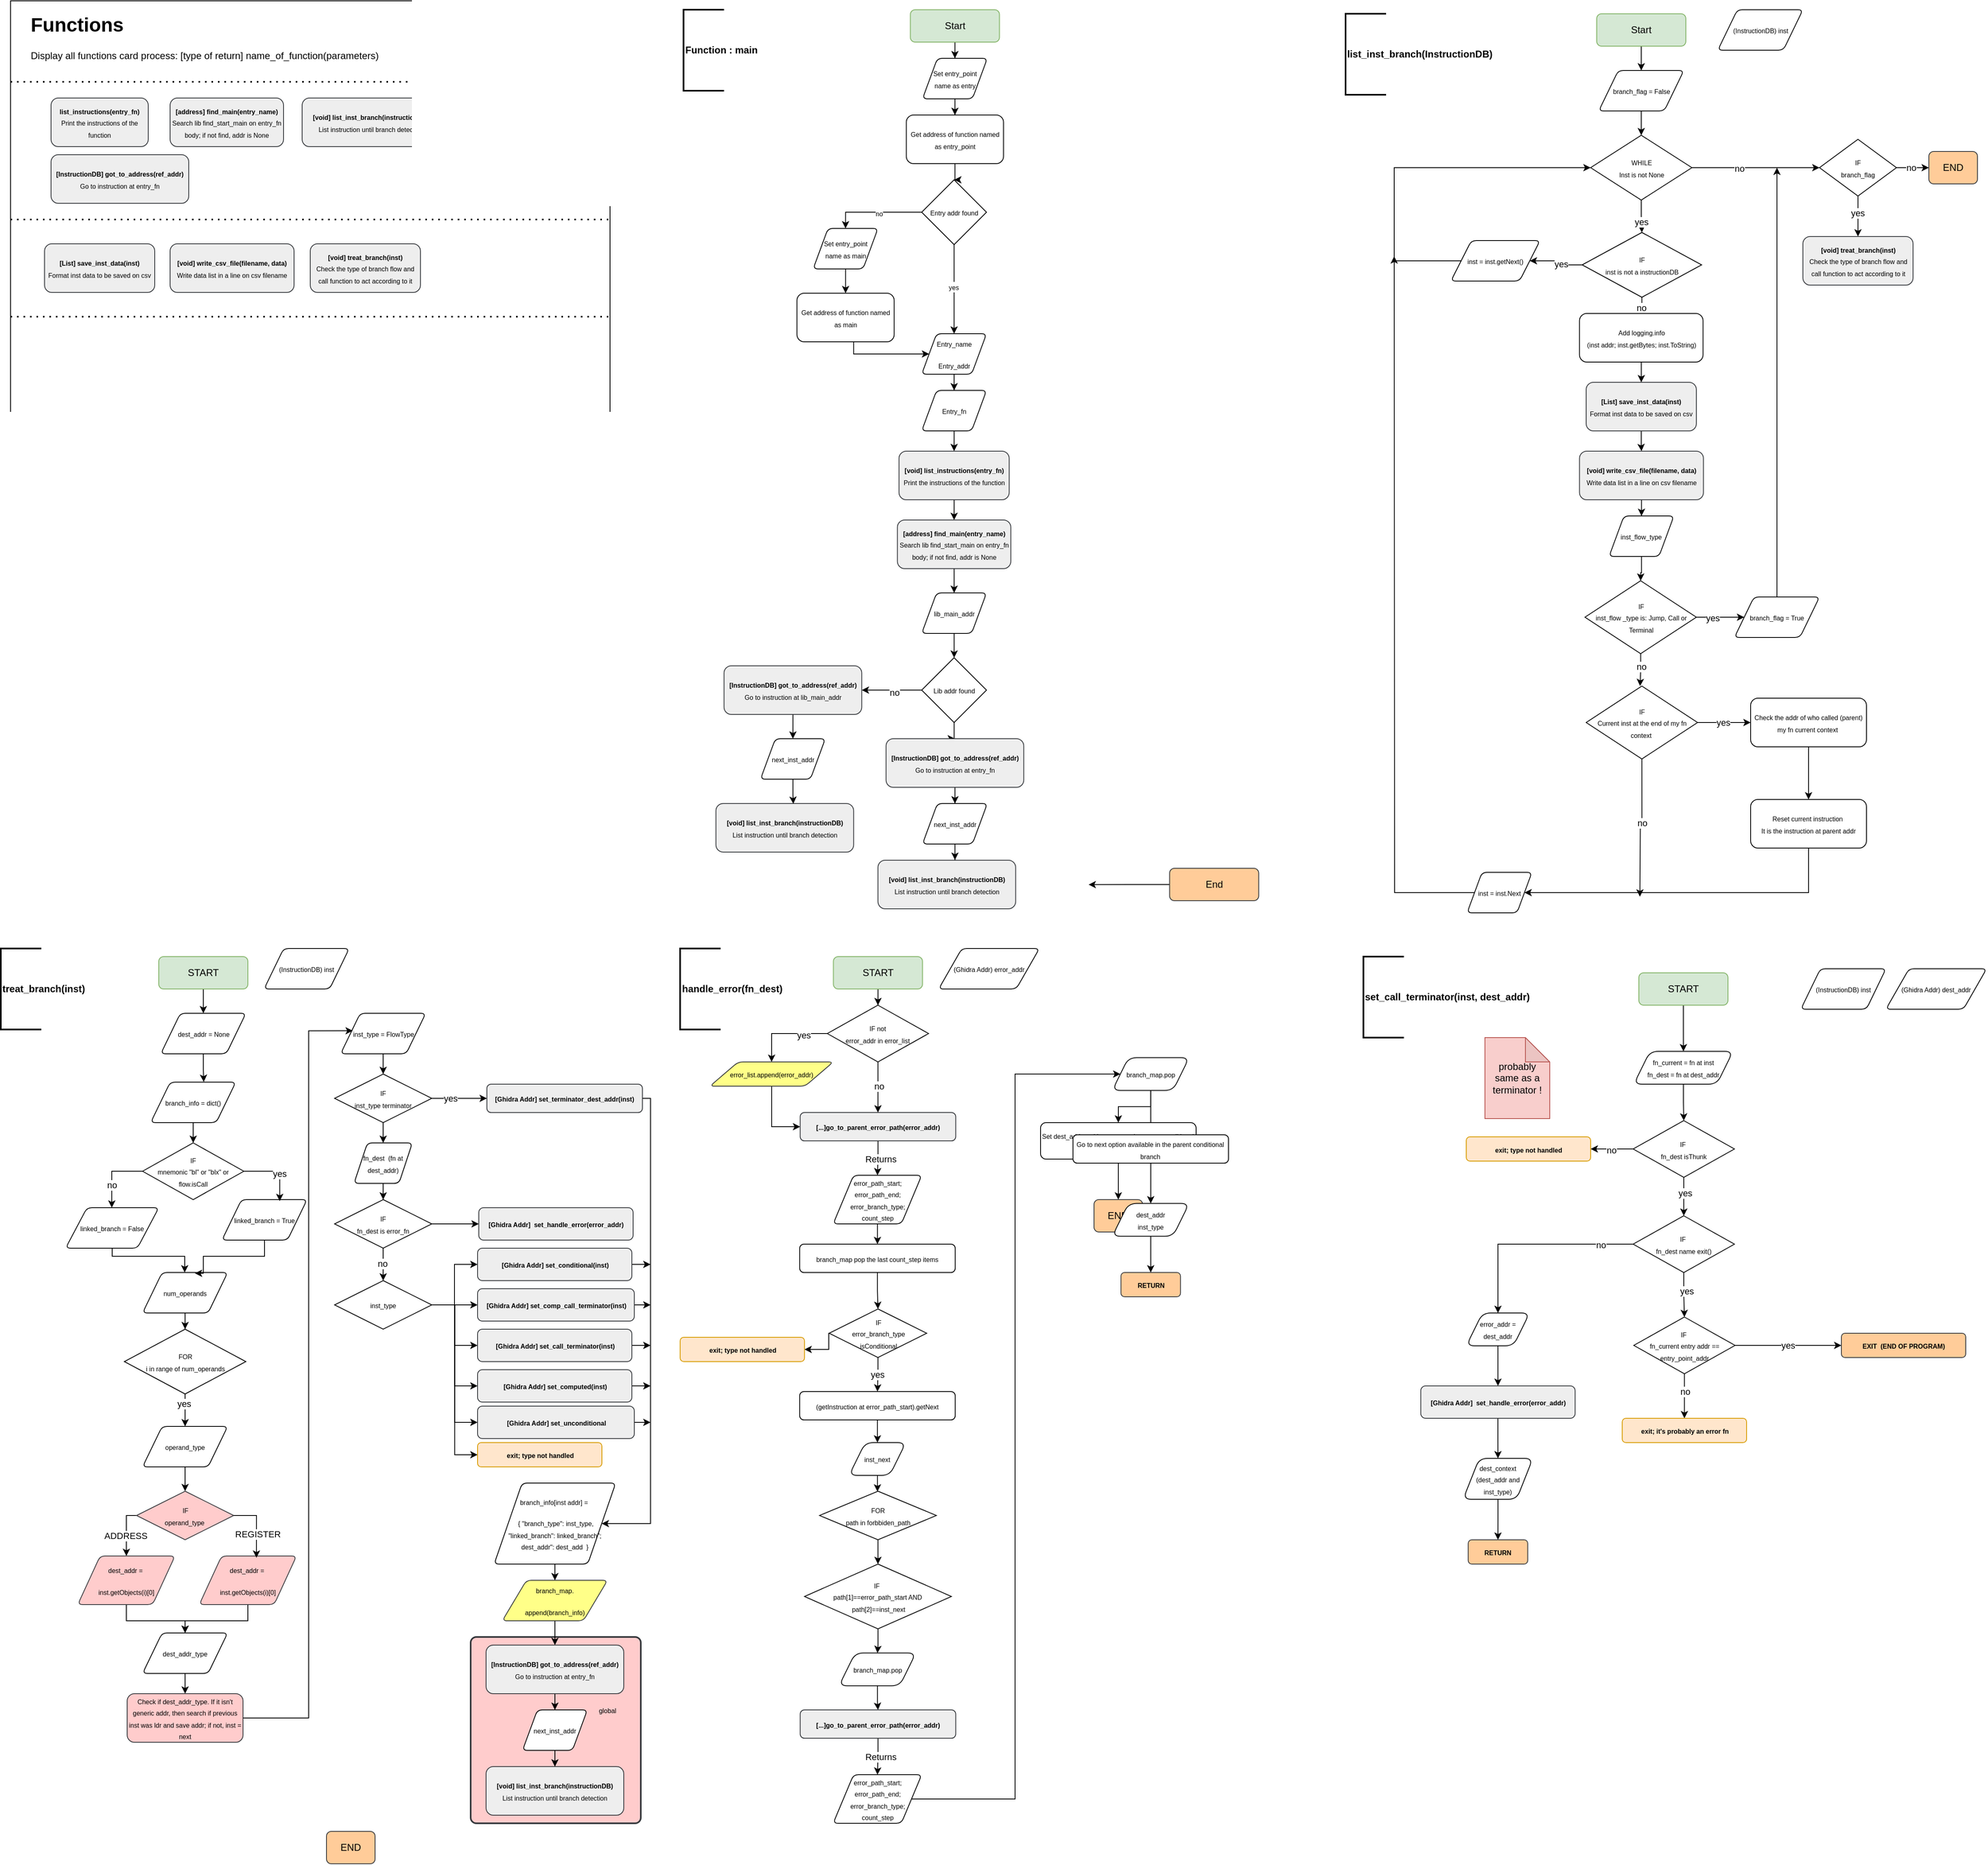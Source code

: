 <mxfile version="23.1.1" type="github">
  <diagram id="C5RBs43oDa-KdzZeNtuy" name="Page-1">
    <mxGraphModel dx="1194" dy="1816" grid="1" gridSize="10" guides="1" tooltips="1" connect="1" arrows="1" fold="1" page="1" pageScale="1" pageWidth="827" pageHeight="1169" background="#ffffff" math="0" shadow="0">
      <root>
        <mxCell id="WIyWlLk6GJQsqaUBKTNV-0" />
        <mxCell id="WIyWlLk6GJQsqaUBKTNV-1" parent="WIyWlLk6GJQsqaUBKTNV-0" />
        <mxCell id="zAUp7dM-AJPnExlxfuv2-283" value="" style="rounded=1;whiteSpace=wrap;html=1;absoluteArcSize=1;arcSize=14;strokeWidth=2;fillColor=#ffcccc;strokeColor=#36393d;" parent="WIyWlLk6GJQsqaUBKTNV-1" vertex="1">
          <mxGeometry x="598" y="870" width="210" height="230" as="geometry" />
        </mxCell>
        <mxCell id="zAUp7dM-AJPnExlxfuv2-63" value="" style="whiteSpace=wrap;html=1;aspect=fixed;" parent="WIyWlLk6GJQsqaUBKTNV-1" vertex="1">
          <mxGeometry x="30" y="-1150" width="740" height="740" as="geometry" />
        </mxCell>
        <mxCell id="zAUp7dM-AJPnExlxfuv2-24" value="&lt;span style=&quot;font-size: 8px;&quot;&gt;&lt;b&gt;list_instructions(entry_fn)&lt;/b&gt;&lt;br&gt;Print the instructions of the function&lt;/span&gt;" style="rounded=1;whiteSpace=wrap;html=1;fillColor=#eeeeee;strokeColor=#36393d;" parent="WIyWlLk6GJQsqaUBKTNV-1" vertex="1">
          <mxGeometry x="80" y="-1030" width="120" height="60" as="geometry" />
        </mxCell>
        <mxCell id="zAUp7dM-AJPnExlxfuv2-38" value="&lt;span style=&quot;font-size: 8px;&quot;&gt;&lt;b&gt;[address] find_main(entry_name)&lt;/b&gt;&lt;br&gt;Search lib find_start_main on entry_fn body; if not find, addr is None&lt;br&gt;&lt;/span&gt;" style="rounded=1;whiteSpace=wrap;html=1;fillColor=#eeeeee;strokeColor=#36393d;" parent="WIyWlLk6GJQsqaUBKTNV-1" vertex="1">
          <mxGeometry x="227" y="-1030" width="140" height="60" as="geometry" />
        </mxCell>
        <mxCell id="zAUp7dM-AJPnExlxfuv2-57" value="&lt;span style=&quot;font-size: 8px;&quot;&gt;&lt;b&gt;[void] list_inst_branch(instructionDB)&lt;br&gt;&lt;/b&gt;List instruction until branch detection&lt;br&gt;&lt;/span&gt;" style="rounded=1;whiteSpace=wrap;html=1;fillColor=#eeeeee;strokeColor=#36393d;" parent="WIyWlLk6GJQsqaUBKTNV-1" vertex="1">
          <mxGeometry x="390" y="-1030" width="170" height="60" as="geometry" />
        </mxCell>
        <mxCell id="zAUp7dM-AJPnExlxfuv2-58" value="&lt;span style=&quot;font-size: 8px;&quot;&gt;&lt;b&gt;[InstructionDB] got_to_address(ref_addr)&lt;/b&gt;&lt;br&gt;Go to instruction at entry_fn&lt;br&gt;&lt;/span&gt;" style="rounded=1;whiteSpace=wrap;html=1;fillColor=#eeeeee;strokeColor=#36393d;" parent="WIyWlLk6GJQsqaUBKTNV-1" vertex="1">
          <mxGeometry x="80" y="-960" width="170" height="60" as="geometry" />
        </mxCell>
        <mxCell id="zAUp7dM-AJPnExlxfuv2-65" value="&lt;h1&gt;Functions&lt;/h1&gt;&lt;p&gt;Display all functions card process: [type of return] name_of_function(parameters&lt;span style=&quot;background-color: initial;&quot;&gt;)&lt;/span&gt;&lt;/p&gt;" style="text;html=1;strokeColor=none;fillColor=none;spacing=5;spacingTop=-20;whiteSpace=wrap;overflow=hidden;rounded=0;" parent="WIyWlLk6GJQsqaUBKTNV-1" vertex="1">
          <mxGeometry x="50" y="-1140" width="700" height="80" as="geometry" />
        </mxCell>
        <mxCell id="zAUp7dM-AJPnExlxfuv2-66" style="edgeStyle=orthogonalEdgeStyle;rounded=0;orthogonalLoop=1;jettySize=auto;html=1;entryX=0.5;entryY=0;entryDx=0;entryDy=0;" parent="WIyWlLk6GJQsqaUBKTNV-1" source="zAUp7dM-AJPnExlxfuv2-67" target="zAUp7dM-AJPnExlxfuv2-69" edge="1">
          <mxGeometry relative="1" as="geometry" />
        </mxCell>
        <mxCell id="zAUp7dM-AJPnExlxfuv2-67" value="Start" style="rounded=1;whiteSpace=wrap;html=1;fillColor=#d5e8d4;strokeColor=#82b366;shadow=0;gradientColor=none;rotation=0;" parent="WIyWlLk6GJQsqaUBKTNV-1" vertex="1">
          <mxGeometry x="1988" y="-1134" width="110" height="40" as="geometry" />
        </mxCell>
        <mxCell id="zAUp7dM-AJPnExlxfuv2-79" style="edgeStyle=orthogonalEdgeStyle;rounded=0;orthogonalLoop=1;jettySize=auto;html=1;" parent="WIyWlLk6GJQsqaUBKTNV-1" source="zAUp7dM-AJPnExlxfuv2-69" target="zAUp7dM-AJPnExlxfuv2-71" edge="1">
          <mxGeometry relative="1" as="geometry" />
        </mxCell>
        <mxCell id="zAUp7dM-AJPnExlxfuv2-69" value="&lt;p&gt;&lt;span style=&quot;font-size: 8px;&quot;&gt;branch_flag = False&lt;/span&gt;&lt;/p&gt;" style="shape=parallelogram;html=1;strokeWidth=1;perimeter=parallelogramPerimeter;whiteSpace=wrap;rounded=1;arcSize=12;size=0.23;" parent="WIyWlLk6GJQsqaUBKTNV-1" vertex="1">
          <mxGeometry x="1990.5" y="-1064" width="105" height="50" as="geometry" />
        </mxCell>
        <mxCell id="zAUp7dM-AJPnExlxfuv2-70" value="&lt;b&gt;list_inst_branch(InstructionDB)&lt;/b&gt;" style="strokeWidth=2;html=1;shape=mxgraph.flowchart.annotation_1;align=left;pointerEvents=1;" parent="WIyWlLk6GJQsqaUBKTNV-1" vertex="1">
          <mxGeometry x="1678" y="-1134" width="50" height="100" as="geometry" />
        </mxCell>
        <mxCell id="zAUp7dM-AJPnExlxfuv2-73" value="" style="edgeStyle=orthogonalEdgeStyle;rounded=0;orthogonalLoop=1;jettySize=auto;html=1;" parent="WIyWlLk6GJQsqaUBKTNV-1" source="zAUp7dM-AJPnExlxfuv2-71" target="zAUp7dM-AJPnExlxfuv2-72" edge="1">
          <mxGeometry relative="1" as="geometry" />
        </mxCell>
        <mxCell id="zAUp7dM-AJPnExlxfuv2-103" value="yes" style="edgeLabel;html=1;align=center;verticalAlign=middle;resizable=0;points=[];" parent="zAUp7dM-AJPnExlxfuv2-73" vertex="1" connectable="0">
          <mxGeometry x="0.36" y="-1" relative="1" as="geometry">
            <mxPoint as="offset" />
          </mxGeometry>
        </mxCell>
        <mxCell id="zAUp7dM-AJPnExlxfuv2-106" style="edgeStyle=orthogonalEdgeStyle;rounded=0;orthogonalLoop=1;jettySize=auto;html=1;exitX=1;exitY=0.5;exitDx=0;exitDy=0;entryX=0;entryY=0.5;entryDx=0;entryDy=0;" parent="WIyWlLk6GJQsqaUBKTNV-1" source="zAUp7dM-AJPnExlxfuv2-71" target="zAUp7dM-AJPnExlxfuv2-104" edge="1">
          <mxGeometry relative="1" as="geometry" />
        </mxCell>
        <mxCell id="zAUp7dM-AJPnExlxfuv2-107" value="no" style="edgeLabel;html=1;align=center;verticalAlign=middle;resizable=0;points=[];" parent="zAUp7dM-AJPnExlxfuv2-106" vertex="1" connectable="0">
          <mxGeometry x="-0.265" y="-1" relative="1" as="geometry">
            <mxPoint as="offset" />
          </mxGeometry>
        </mxCell>
        <mxCell id="zAUp7dM-AJPnExlxfuv2-71" value="&lt;font style=&quot;font-size: 8px;&quot;&gt;WHILE&lt;br&gt;Inst is not None&lt;br&gt;&lt;/font&gt;" style="rhombus;whiteSpace=wrap;html=1;" parent="WIyWlLk6GJQsqaUBKTNV-1" vertex="1">
          <mxGeometry x="1980.5" y="-984" width="125" height="80" as="geometry" />
        </mxCell>
        <mxCell id="zAUp7dM-AJPnExlxfuv2-76" style="edgeStyle=orthogonalEdgeStyle;rounded=0;orthogonalLoop=1;jettySize=auto;html=1;" parent="WIyWlLk6GJQsqaUBKTNV-1" source="zAUp7dM-AJPnExlxfuv2-72" target="zAUp7dM-AJPnExlxfuv2-75" edge="1">
          <mxGeometry relative="1" as="geometry" />
        </mxCell>
        <mxCell id="zAUp7dM-AJPnExlxfuv2-77" value="yes" style="edgeLabel;html=1;align=center;verticalAlign=middle;resizable=0;points=[];" parent="zAUp7dM-AJPnExlxfuv2-76" vertex="1" connectable="0">
          <mxGeometry x="-0.22" relative="1" as="geometry">
            <mxPoint as="offset" />
          </mxGeometry>
        </mxCell>
        <mxCell id="zAUp7dM-AJPnExlxfuv2-82" style="edgeStyle=orthogonalEdgeStyle;rounded=0;orthogonalLoop=1;jettySize=auto;html=1;entryX=0.5;entryY=0;entryDx=0;entryDy=0;" parent="WIyWlLk6GJQsqaUBKTNV-1" source="zAUp7dM-AJPnExlxfuv2-72" target="zAUp7dM-AJPnExlxfuv2-80" edge="1">
          <mxGeometry relative="1" as="geometry" />
        </mxCell>
        <mxCell id="zAUp7dM-AJPnExlxfuv2-83" value="no" style="edgeLabel;html=1;align=center;verticalAlign=middle;resizable=0;points=[];" parent="zAUp7dM-AJPnExlxfuv2-82" vertex="1" connectable="0">
          <mxGeometry x="0.274" y="-1" relative="1" as="geometry">
            <mxPoint as="offset" />
          </mxGeometry>
        </mxCell>
        <mxCell id="zAUp7dM-AJPnExlxfuv2-72" value="&lt;font style=&quot;font-size: 8px;&quot;&gt;IF &lt;br&gt;inst is not a instructionDB&lt;br&gt;&lt;/font&gt;" style="rhombus;whiteSpace=wrap;html=1;" parent="WIyWlLk6GJQsqaUBKTNV-1" vertex="1">
          <mxGeometry x="1970" y="-864" width="147.5" height="80" as="geometry" />
        </mxCell>
        <mxCell id="zAUp7dM-AJPnExlxfuv2-105" style="edgeStyle=orthogonalEdgeStyle;rounded=0;orthogonalLoop=1;jettySize=auto;html=1;entryX=0;entryY=0.5;entryDx=0;entryDy=0;" parent="WIyWlLk6GJQsqaUBKTNV-1" source="zAUp7dM-AJPnExlxfuv2-75" target="zAUp7dM-AJPnExlxfuv2-71" edge="1">
          <mxGeometry relative="1" as="geometry">
            <Array as="points">
              <mxPoint x="1738" y="-829" />
              <mxPoint x="1738" y="-944" />
            </Array>
          </mxGeometry>
        </mxCell>
        <mxCell id="zAUp7dM-AJPnExlxfuv2-75" value="&lt;p&gt;&lt;span style=&quot;font-size: 8px;&quot;&gt;inst = inst.getNext()&lt;/span&gt;&lt;/p&gt;" style="shape=parallelogram;html=1;strokeWidth=1;perimeter=parallelogramPerimeter;whiteSpace=wrap;rounded=1;arcSize=12;size=0.23;" parent="WIyWlLk6GJQsqaUBKTNV-1" vertex="1">
          <mxGeometry x="1808" y="-854" width="110" height="50" as="geometry" />
        </mxCell>
        <mxCell id="zAUp7dM-AJPnExlxfuv2-85" style="edgeStyle=orthogonalEdgeStyle;rounded=0;orthogonalLoop=1;jettySize=auto;html=1;" parent="WIyWlLk6GJQsqaUBKTNV-1" source="zAUp7dM-AJPnExlxfuv2-80" target="zAUp7dM-AJPnExlxfuv2-84" edge="1">
          <mxGeometry relative="1" as="geometry" />
        </mxCell>
        <mxCell id="zAUp7dM-AJPnExlxfuv2-80" value="&lt;span style=&quot;font-size: 8px;&quot;&gt;Add logging.info&lt;br&gt;(inst addr; inst.getBytes; inst.ToString)&lt;br&gt;&lt;/span&gt;" style="rounded=1;whiteSpace=wrap;html=1;" parent="WIyWlLk6GJQsqaUBKTNV-1" vertex="1">
          <mxGeometry x="1966.75" y="-764" width="152.5" height="60" as="geometry" />
        </mxCell>
        <mxCell id="zAUp7dM-AJPnExlxfuv2-87" style="edgeStyle=orthogonalEdgeStyle;rounded=0;orthogonalLoop=1;jettySize=auto;html=1;" parent="WIyWlLk6GJQsqaUBKTNV-1" source="zAUp7dM-AJPnExlxfuv2-84" target="zAUp7dM-AJPnExlxfuv2-86" edge="1">
          <mxGeometry relative="1" as="geometry" />
        </mxCell>
        <mxCell id="zAUp7dM-AJPnExlxfuv2-84" value="&lt;span style=&quot;font-size: 8px;&quot;&gt;&lt;b&gt;[List] save_inst_data(inst)&lt;/b&gt;&lt;br&gt;Format inst data to be saved on csv&lt;br&gt;&lt;/span&gt;" style="rounded=1;whiteSpace=wrap;html=1;fillColor=#eeeeee;strokeColor=#36393d;" parent="WIyWlLk6GJQsqaUBKTNV-1" vertex="1">
          <mxGeometry x="1975" y="-679" width="136" height="60" as="geometry" />
        </mxCell>
        <mxCell id="zAUp7dM-AJPnExlxfuv2-99" style="edgeStyle=orthogonalEdgeStyle;rounded=0;orthogonalLoop=1;jettySize=auto;html=1;" parent="WIyWlLk6GJQsqaUBKTNV-1" source="zAUp7dM-AJPnExlxfuv2-86" target="zAUp7dM-AJPnExlxfuv2-97" edge="1">
          <mxGeometry relative="1" as="geometry" />
        </mxCell>
        <mxCell id="zAUp7dM-AJPnExlxfuv2-86" value="&lt;span style=&quot;font-size: 8px;&quot;&gt;&lt;b&gt;[void] write_csv_file(filename, data)&lt;/b&gt;&lt;br&gt;Write data list in a line on csv filename&lt;br&gt;&lt;/span&gt;" style="rounded=1;whiteSpace=wrap;html=1;fillColor=#eeeeee;strokeColor=#36393d;" parent="WIyWlLk6GJQsqaUBKTNV-1" vertex="1">
          <mxGeometry x="1966.75" y="-594" width="153" height="60" as="geometry" />
        </mxCell>
        <mxCell id="zAUp7dM-AJPnExlxfuv2-90" value="&lt;span style=&quot;font-size: 8px;&quot;&gt;&lt;b&gt;[List] save_inst_data(inst)&lt;/b&gt;&lt;br&gt;Format inst data to be saved on csv&lt;br&gt;&lt;/span&gt;" style="rounded=1;whiteSpace=wrap;html=1;fillColor=#eeeeee;strokeColor=#36393d;" parent="WIyWlLk6GJQsqaUBKTNV-1" vertex="1">
          <mxGeometry x="72" y="-850" width="136" height="60" as="geometry" />
        </mxCell>
        <mxCell id="zAUp7dM-AJPnExlxfuv2-91" value="&lt;span style=&quot;font-size: 8px;&quot;&gt;&lt;b&gt;[void] write_csv_file(filename, data)&lt;/b&gt;&lt;br&gt;Write data list in a line on csv filename&lt;br&gt;&lt;/span&gt;" style="rounded=1;whiteSpace=wrap;html=1;fillColor=#eeeeee;strokeColor=#36393d;" parent="WIyWlLk6GJQsqaUBKTNV-1" vertex="1">
          <mxGeometry x="227" y="-850" width="153" height="60" as="geometry" />
        </mxCell>
        <mxCell id="zAUp7dM-AJPnExlxfuv2-94" value="" style="endArrow=none;dashed=1;html=1;dashPattern=1 3;strokeWidth=2;rounded=0;exitX=0;exitY=0.5;exitDx=0;exitDy=0;entryX=1;entryY=0.5;entryDx=0;entryDy=0;" parent="WIyWlLk6GJQsqaUBKTNV-1" edge="1">
          <mxGeometry width="50" height="50" relative="1" as="geometry">
            <mxPoint x="30" y="-880" as="sourcePoint" />
            <mxPoint x="770" y="-880" as="targetPoint" />
            <Array as="points" />
          </mxGeometry>
        </mxCell>
        <mxCell id="zAUp7dM-AJPnExlxfuv2-95" value="" style="endArrow=none;dashed=1;html=1;dashPattern=1 3;strokeWidth=2;rounded=0;exitX=0;exitY=0.5;exitDx=0;exitDy=0;entryX=1;entryY=0.5;entryDx=0;entryDy=0;" parent="WIyWlLk6GJQsqaUBKTNV-1" edge="1">
          <mxGeometry width="50" height="50" relative="1" as="geometry">
            <mxPoint x="30" y="-760" as="sourcePoint" />
            <mxPoint x="770" y="-760" as="targetPoint" />
            <Array as="points">
              <mxPoint x="430" y="-760" />
            </Array>
          </mxGeometry>
        </mxCell>
        <mxCell id="zAUp7dM-AJPnExlxfuv2-96" value="" style="endArrow=none;dashed=1;html=1;dashPattern=1 3;strokeWidth=2;rounded=0;exitX=0;exitY=0.5;exitDx=0;exitDy=0;entryX=1;entryY=0.5;entryDx=0;entryDy=0;" parent="WIyWlLk6GJQsqaUBKTNV-1" edge="1">
          <mxGeometry width="50" height="50" relative="1" as="geometry">
            <mxPoint x="30" y="-1050" as="sourcePoint" />
            <mxPoint x="770" y="-1050" as="targetPoint" />
            <Array as="points" />
          </mxGeometry>
        </mxCell>
        <mxCell id="zAUp7dM-AJPnExlxfuv2-102" style="edgeStyle=orthogonalEdgeStyle;rounded=0;orthogonalLoop=1;jettySize=auto;html=1;entryX=0.5;entryY=0;entryDx=0;entryDy=0;" parent="WIyWlLk6GJQsqaUBKTNV-1" source="zAUp7dM-AJPnExlxfuv2-97" target="zAUp7dM-AJPnExlxfuv2-98" edge="1">
          <mxGeometry relative="1" as="geometry" />
        </mxCell>
        <mxCell id="zAUp7dM-AJPnExlxfuv2-97" value="&lt;p&gt;&lt;span style=&quot;font-size: 8px;&quot;&gt;inst_flow_type&lt;/span&gt;&lt;/p&gt;" style="shape=parallelogram;html=1;strokeWidth=1;perimeter=parallelogramPerimeter;whiteSpace=wrap;rounded=1;arcSize=12;size=0.23;" parent="WIyWlLk6GJQsqaUBKTNV-1" vertex="1">
          <mxGeometry x="2003.25" y="-514" width="80" height="50" as="geometry" />
        </mxCell>
        <mxCell id="zAUp7dM-AJPnExlxfuv2-109" style="edgeStyle=orthogonalEdgeStyle;rounded=0;orthogonalLoop=1;jettySize=auto;html=1;exitX=1;exitY=0.5;exitDx=0;exitDy=0;" parent="WIyWlLk6GJQsqaUBKTNV-1" source="zAUp7dM-AJPnExlxfuv2-98" target="zAUp7dM-AJPnExlxfuv2-108" edge="1">
          <mxGeometry relative="1" as="geometry" />
        </mxCell>
        <mxCell id="zAUp7dM-AJPnExlxfuv2-110" value="yes" style="edgeLabel;html=1;align=center;verticalAlign=middle;resizable=0;points=[];" parent="zAUp7dM-AJPnExlxfuv2-109" vertex="1" connectable="0">
          <mxGeometry x="-0.342" y="-1" relative="1" as="geometry">
            <mxPoint as="offset" />
          </mxGeometry>
        </mxCell>
        <mxCell id="zAUp7dM-AJPnExlxfuv2-122" style="edgeStyle=orthogonalEdgeStyle;rounded=0;orthogonalLoop=1;jettySize=auto;html=1;exitX=0.5;exitY=1;exitDx=0;exitDy=0;" parent="WIyWlLk6GJQsqaUBKTNV-1" source="zAUp7dM-AJPnExlxfuv2-98" edge="1">
          <mxGeometry relative="1" as="geometry">
            <mxPoint x="2041.514" y="-304" as="targetPoint" />
          </mxGeometry>
        </mxCell>
        <mxCell id="zAUp7dM-AJPnExlxfuv2-123" value="no" style="edgeLabel;html=1;align=center;verticalAlign=middle;resizable=0;points=[];" parent="zAUp7dM-AJPnExlxfuv2-122" vertex="1" connectable="0">
          <mxGeometry x="-0.243" relative="1" as="geometry">
            <mxPoint as="offset" />
          </mxGeometry>
        </mxCell>
        <mxCell id="zAUp7dM-AJPnExlxfuv2-98" value="&lt;font style=&quot;font-size: 8px;&quot;&gt;IF&lt;br&gt;inst_flow _type is: Jump, Call or Terminal&lt;br&gt;&lt;/font&gt;" style="rhombus;whiteSpace=wrap;html=1;" parent="WIyWlLk6GJQsqaUBKTNV-1" vertex="1">
          <mxGeometry x="1973.5" y="-434" width="137.5" height="90" as="geometry" />
        </mxCell>
        <mxCell id="zAUp7dM-AJPnExlxfuv2-114" style="edgeStyle=orthogonalEdgeStyle;rounded=0;orthogonalLoop=1;jettySize=auto;html=1;exitX=0.5;exitY=1;exitDx=0;exitDy=0;entryX=0.5;entryY=0;entryDx=0;entryDy=0;" parent="WIyWlLk6GJQsqaUBKTNV-1" source="zAUp7dM-AJPnExlxfuv2-104" target="zAUp7dM-AJPnExlxfuv2-113" edge="1">
          <mxGeometry relative="1" as="geometry" />
        </mxCell>
        <mxCell id="zAUp7dM-AJPnExlxfuv2-115" value="yes" style="edgeLabel;html=1;align=center;verticalAlign=middle;resizable=0;points=[];" parent="zAUp7dM-AJPnExlxfuv2-114" vertex="1" connectable="0">
          <mxGeometry x="-0.171" y="-1" relative="1" as="geometry">
            <mxPoint as="offset" />
          </mxGeometry>
        </mxCell>
        <mxCell id="zAUp7dM-AJPnExlxfuv2-104" value="&lt;font style=&quot;font-size: 8px;&quot;&gt;IF&lt;br&gt;branch_flag&lt;br&gt;&lt;/font&gt;" style="rhombus;whiteSpace=wrap;html=1;" parent="WIyWlLk6GJQsqaUBKTNV-1" vertex="1">
          <mxGeometry x="2263" y="-979" width="95" height="70" as="geometry" />
        </mxCell>
        <mxCell id="zAUp7dM-AJPnExlxfuv2-112" style="edgeStyle=orthogonalEdgeStyle;rounded=0;orthogonalLoop=1;jettySize=auto;html=1;" parent="WIyWlLk6GJQsqaUBKTNV-1" source="zAUp7dM-AJPnExlxfuv2-108" edge="1">
          <mxGeometry relative="1" as="geometry">
            <mxPoint x="2210.5" y="-944" as="targetPoint" />
          </mxGeometry>
        </mxCell>
        <mxCell id="zAUp7dM-AJPnExlxfuv2-108" value="&lt;p&gt;&lt;span style=&quot;font-size: 8px;&quot;&gt;branch_flag = True&lt;/span&gt;&lt;/p&gt;" style="shape=parallelogram;html=1;strokeWidth=1;perimeter=parallelogramPerimeter;whiteSpace=wrap;rounded=1;arcSize=12;size=0.23;" parent="WIyWlLk6GJQsqaUBKTNV-1" vertex="1">
          <mxGeometry x="2158" y="-414" width="105" height="50" as="geometry" />
        </mxCell>
        <mxCell id="zAUp7dM-AJPnExlxfuv2-113" value="&lt;span style=&quot;font-size: 8px;&quot;&gt;&lt;b&gt;[void] treat_branch(inst)&lt;/b&gt;&lt;br&gt;Check the type of branch flow and call function to act according to it&lt;br&gt;&lt;/span&gt;" style="rounded=1;whiteSpace=wrap;html=1;fillColor=#eeeeee;strokeColor=#36393d;" parent="WIyWlLk6GJQsqaUBKTNV-1" vertex="1">
          <mxGeometry x="2242.5" y="-859" width="136" height="60" as="geometry" />
        </mxCell>
        <mxCell id="zAUp7dM-AJPnExlxfuv2-116" value="END" style="rounded=1;whiteSpace=wrap;html=1;fillColor=#ffcc99;strokeColor=#36393d;shadow=0;rotation=0;" parent="WIyWlLk6GJQsqaUBKTNV-1" vertex="1">
          <mxGeometry x="2398" y="-964" width="60" height="40" as="geometry" />
        </mxCell>
        <mxCell id="zAUp7dM-AJPnExlxfuv2-117" style="edgeStyle=orthogonalEdgeStyle;rounded=0;orthogonalLoop=1;jettySize=auto;html=1;exitX=1;exitY=0.5;exitDx=0;exitDy=0;entryX=0;entryY=0.5;entryDx=0;entryDy=0;" parent="WIyWlLk6GJQsqaUBKTNV-1" source="zAUp7dM-AJPnExlxfuv2-104" target="zAUp7dM-AJPnExlxfuv2-116" edge="1">
          <mxGeometry relative="1" as="geometry" />
        </mxCell>
        <mxCell id="zAUp7dM-AJPnExlxfuv2-118" value="no" style="edgeLabel;html=1;align=center;verticalAlign=middle;resizable=0;points=[];" parent="zAUp7dM-AJPnExlxfuv2-117" vertex="1" connectable="0">
          <mxGeometry x="-0.121" relative="1" as="geometry">
            <mxPoint as="offset" />
          </mxGeometry>
        </mxCell>
        <mxCell id="zAUp7dM-AJPnExlxfuv2-119" value="&lt;p&gt;&lt;span style=&quot;font-size: 8px;&quot;&gt;(InstructionDB) inst&lt;/span&gt;&lt;/p&gt;" style="shape=parallelogram;html=1;strokeWidth=1;perimeter=parallelogramPerimeter;whiteSpace=wrap;rounded=1;arcSize=12;size=0.23;" parent="WIyWlLk6GJQsqaUBKTNV-1" vertex="1">
          <mxGeometry x="2137.5" y="-1139" width="105" height="50" as="geometry" />
        </mxCell>
        <mxCell id="zAUp7dM-AJPnExlxfuv2-131" style="edgeStyle=orthogonalEdgeStyle;rounded=0;orthogonalLoop=1;jettySize=auto;html=1;exitX=1;exitY=0.5;exitDx=0;exitDy=0;" parent="WIyWlLk6GJQsqaUBKTNV-1" source="zAUp7dM-AJPnExlxfuv2-139" target="zAUp7dM-AJPnExlxfuv2-130" edge="1">
          <mxGeometry relative="1" as="geometry">
            <mxPoint x="2113" y="-274" as="sourcePoint" />
          </mxGeometry>
        </mxCell>
        <mxCell id="zAUp7dM-AJPnExlxfuv2-132" value="yes" style="edgeLabel;html=1;align=center;verticalAlign=middle;resizable=0;points=[];" parent="zAUp7dM-AJPnExlxfuv2-131" vertex="1" connectable="0">
          <mxGeometry x="-0.034" relative="1" as="geometry">
            <mxPoint as="offset" />
          </mxGeometry>
        </mxCell>
        <mxCell id="zAUp7dM-AJPnExlxfuv2-136" style="edgeStyle=orthogonalEdgeStyle;rounded=0;orthogonalLoop=1;jettySize=auto;html=1;exitX=0.5;exitY=1;exitDx=0;exitDy=0;" parent="WIyWlLk6GJQsqaUBKTNV-1" source="zAUp7dM-AJPnExlxfuv2-139" edge="1">
          <mxGeometry relative="1" as="geometry">
            <mxPoint x="2041.286" y="-44" as="targetPoint" />
            <mxPoint x="2041.5" y="-244" as="sourcePoint" />
          </mxGeometry>
        </mxCell>
        <mxCell id="zAUp7dM-AJPnExlxfuv2-137" value="no" style="edgeLabel;html=1;align=center;verticalAlign=middle;resizable=0;points=[];" parent="zAUp7dM-AJPnExlxfuv2-136" vertex="1" connectable="0">
          <mxGeometry x="-0.084" relative="1" as="geometry">
            <mxPoint as="offset" />
          </mxGeometry>
        </mxCell>
        <mxCell id="zAUp7dM-AJPnExlxfuv2-125" style="edgeStyle=orthogonalEdgeStyle;rounded=0;orthogonalLoop=1;jettySize=auto;html=1;" parent="WIyWlLk6GJQsqaUBKTNV-1" source="zAUp7dM-AJPnExlxfuv2-124" edge="1">
          <mxGeometry relative="1" as="geometry">
            <mxPoint x="1738" y="-834.571" as="targetPoint" />
          </mxGeometry>
        </mxCell>
        <mxCell id="zAUp7dM-AJPnExlxfuv2-124" value="&lt;p&gt;&lt;span style=&quot;font-size: 8px;&quot;&gt;inst = inst.Next&lt;/span&gt;&lt;/p&gt;" style="shape=parallelogram;html=1;strokeWidth=1;perimeter=parallelogramPerimeter;whiteSpace=wrap;rounded=1;arcSize=12;size=0.23;" parent="WIyWlLk6GJQsqaUBKTNV-1" vertex="1">
          <mxGeometry x="1828" y="-74" width="80" height="50" as="geometry" />
        </mxCell>
        <mxCell id="zAUp7dM-AJPnExlxfuv2-134" style="edgeStyle=orthogonalEdgeStyle;rounded=0;orthogonalLoop=1;jettySize=auto;html=1;entryX=0.5;entryY=0;entryDx=0;entryDy=0;" parent="WIyWlLk6GJQsqaUBKTNV-1" source="zAUp7dM-AJPnExlxfuv2-130" target="zAUp7dM-AJPnExlxfuv2-133" edge="1">
          <mxGeometry relative="1" as="geometry" />
        </mxCell>
        <mxCell id="zAUp7dM-AJPnExlxfuv2-130" value="&lt;span style=&quot;font-size: 8px;&quot;&gt;Check the addr of who called (parent) my fn current context&amp;nbsp;&lt;br&gt;&lt;/span&gt;" style="rounded=1;whiteSpace=wrap;html=1;" parent="WIyWlLk6GJQsqaUBKTNV-1" vertex="1">
          <mxGeometry x="2178" y="-289" width="143" height="60" as="geometry" />
        </mxCell>
        <mxCell id="zAUp7dM-AJPnExlxfuv2-135" style="edgeStyle=orthogonalEdgeStyle;rounded=0;orthogonalLoop=1;jettySize=auto;html=1;" parent="WIyWlLk6GJQsqaUBKTNV-1" source="zAUp7dM-AJPnExlxfuv2-133" target="zAUp7dM-AJPnExlxfuv2-124" edge="1">
          <mxGeometry relative="1" as="geometry">
            <Array as="points">
              <mxPoint x="2250" y="-49" />
            </Array>
          </mxGeometry>
        </mxCell>
        <mxCell id="zAUp7dM-AJPnExlxfuv2-133" value="&lt;span style=&quot;font-size: 8px;&quot;&gt;Reset current instruction&amp;nbsp;&lt;br&gt;It is the instruction at parent addr&lt;br&gt;&lt;/span&gt;" style="rounded=1;whiteSpace=wrap;html=1;" parent="WIyWlLk6GJQsqaUBKTNV-1" vertex="1">
          <mxGeometry x="2178" y="-164" width="143" height="60" as="geometry" />
        </mxCell>
        <mxCell id="zAUp7dM-AJPnExlxfuv2-139" value="&lt;font style=&quot;font-size: 8px;&quot;&gt;IF&lt;br&gt;Current inst at the end of my fn context&amp;nbsp;&lt;br&gt;&lt;/font&gt;" style="rhombus;whiteSpace=wrap;html=1;" parent="WIyWlLk6GJQsqaUBKTNV-1" vertex="1">
          <mxGeometry x="1975" y="-304" width="137.5" height="90" as="geometry" />
        </mxCell>
        <mxCell id="zAUp7dM-AJPnExlxfuv2-148" style="edgeStyle=orthogonalEdgeStyle;rounded=0;orthogonalLoop=1;jettySize=auto;html=1;entryX=0.5;entryY=0;entryDx=0;entryDy=0;" parent="WIyWlLk6GJQsqaUBKTNV-1" source="zAUp7dM-AJPnExlxfuv2-140" target="zAUp7dM-AJPnExlxfuv2-145" edge="1">
          <mxGeometry relative="1" as="geometry" />
        </mxCell>
        <mxCell id="zAUp7dM-AJPnExlxfuv2-140" value="START" style="rounded=1;whiteSpace=wrap;html=1;fillColor=#d5e8d4;strokeColor=#82b366;shadow=0;gradientColor=none;rotation=0;" parent="WIyWlLk6GJQsqaUBKTNV-1" vertex="1">
          <mxGeometry x="213" y="30" width="110" height="40" as="geometry" />
        </mxCell>
        <mxCell id="zAUp7dM-AJPnExlxfuv2-141" value="&lt;b&gt;treat_branch(inst)&lt;/b&gt;" style="strokeWidth=2;html=1;shape=mxgraph.flowchart.annotation_1;align=left;pointerEvents=1;" parent="WIyWlLk6GJQsqaUBKTNV-1" vertex="1">
          <mxGeometry x="18" y="20" width="50" height="100" as="geometry" />
        </mxCell>
        <mxCell id="zAUp7dM-AJPnExlxfuv2-142" value="&lt;span style=&quot;font-size: 8px;&quot;&gt;&lt;b&gt;[void] treat_branch(inst)&lt;/b&gt;&lt;br&gt;Check the type of branch flow and call function to act according to it&lt;br&gt;&lt;/span&gt;" style="rounded=1;whiteSpace=wrap;html=1;fillColor=#eeeeee;strokeColor=#36393d;" parent="WIyWlLk6GJQsqaUBKTNV-1" vertex="1">
          <mxGeometry x="400" y="-850" width="136" height="60" as="geometry" />
        </mxCell>
        <mxCell id="zAUp7dM-AJPnExlxfuv2-143" value="&lt;p&gt;&lt;span style=&quot;font-size: 8px;&quot;&gt;(InstructionDB) inst&lt;/span&gt;&lt;/p&gt;" style="shape=parallelogram;html=1;strokeWidth=1;perimeter=parallelogramPerimeter;whiteSpace=wrap;rounded=1;arcSize=12;size=0.23;" parent="WIyWlLk6GJQsqaUBKTNV-1" vertex="1">
          <mxGeometry x="343" y="20" width="105" height="50" as="geometry" />
        </mxCell>
        <mxCell id="zAUp7dM-AJPnExlxfuv2-145" value="&lt;p&gt;&lt;span style=&quot;font-size: 8px;&quot;&gt;dest_addr = None&lt;/span&gt;&lt;/p&gt;" style="shape=parallelogram;html=1;strokeWidth=1;perimeter=parallelogramPerimeter;whiteSpace=wrap;rounded=1;arcSize=12;size=0.23;" parent="WIyWlLk6GJQsqaUBKTNV-1" vertex="1">
          <mxGeometry x="215.5" y="100" width="105" height="50" as="geometry" />
        </mxCell>
        <mxCell id="zAUp7dM-AJPnExlxfuv2-153" style="edgeStyle=orthogonalEdgeStyle;rounded=0;orthogonalLoop=1;jettySize=auto;html=1;entryX=0.5;entryY=0;entryDx=0;entryDy=0;" parent="WIyWlLk6GJQsqaUBKTNV-1" source="zAUp7dM-AJPnExlxfuv2-149" target="zAUp7dM-AJPnExlxfuv2-152" edge="1">
          <mxGeometry relative="1" as="geometry" />
        </mxCell>
        <mxCell id="zAUp7dM-AJPnExlxfuv2-149" value="&lt;p&gt;&lt;span style=&quot;font-size: 8px;&quot;&gt;branch_info = dict()&lt;/span&gt;&lt;/p&gt;" style="shape=parallelogram;html=1;strokeWidth=1;perimeter=parallelogramPerimeter;whiteSpace=wrap;rounded=1;arcSize=12;size=0.23;" parent="WIyWlLk6GJQsqaUBKTNV-1" vertex="1">
          <mxGeometry x="203" y="185" width="105" height="50" as="geometry" />
        </mxCell>
        <mxCell id="zAUp7dM-AJPnExlxfuv2-151" style="edgeStyle=orthogonalEdgeStyle;rounded=0;orthogonalLoop=1;jettySize=auto;html=1;entryX=0.624;entryY=-0.006;entryDx=0;entryDy=0;entryPerimeter=0;" parent="WIyWlLk6GJQsqaUBKTNV-1" source="zAUp7dM-AJPnExlxfuv2-145" target="zAUp7dM-AJPnExlxfuv2-149" edge="1">
          <mxGeometry relative="1" as="geometry" />
        </mxCell>
        <mxCell id="zAUp7dM-AJPnExlxfuv2-158" style="edgeStyle=orthogonalEdgeStyle;rounded=0;orthogonalLoop=1;jettySize=auto;html=1;" parent="WIyWlLk6GJQsqaUBKTNV-1" source="zAUp7dM-AJPnExlxfuv2-152" target="zAUp7dM-AJPnExlxfuv2-156" edge="1">
          <mxGeometry relative="1" as="geometry">
            <mxPoint x="153" y="350" as="targetPoint" />
            <Array as="points">
              <mxPoint x="155" y="295" />
            </Array>
          </mxGeometry>
        </mxCell>
        <mxCell id="zAUp7dM-AJPnExlxfuv2-161" value="no" style="edgeLabel;html=1;align=center;verticalAlign=middle;resizable=0;points=[];" parent="zAUp7dM-AJPnExlxfuv2-158" vertex="1" connectable="0">
          <mxGeometry x="0.315" relative="1" as="geometry">
            <mxPoint as="offset" />
          </mxGeometry>
        </mxCell>
        <mxCell id="zAUp7dM-AJPnExlxfuv2-152" value="&lt;font style=&quot;font-size: 8px;&quot;&gt;IF&lt;br&gt;mnemonic &quot;bl&quot; or &quot;blx&quot; or flow.isCall&lt;br&gt;&lt;/font&gt;" style="rhombus;whiteSpace=wrap;html=1;" parent="WIyWlLk6GJQsqaUBKTNV-1" vertex="1">
          <mxGeometry x="193" y="260" width="125" height="70" as="geometry" />
        </mxCell>
        <mxCell id="zAUp7dM-AJPnExlxfuv2-154" value="&lt;p&gt;&lt;span style=&quot;font-size: 8px;&quot;&gt;linked_branch = True&lt;/span&gt;&lt;/p&gt;" style="shape=parallelogram;html=1;strokeWidth=1;perimeter=parallelogramPerimeter;whiteSpace=wrap;rounded=1;arcSize=12;size=0.23;" parent="WIyWlLk6GJQsqaUBKTNV-1" vertex="1">
          <mxGeometry x="291" y="330" width="105" height="50" as="geometry" />
        </mxCell>
        <mxCell id="zAUp7dM-AJPnExlxfuv2-164" style="edgeStyle=orthogonalEdgeStyle;rounded=0;orthogonalLoop=1;jettySize=auto;html=1;" parent="WIyWlLk6GJQsqaUBKTNV-1" source="zAUp7dM-AJPnExlxfuv2-156" target="zAUp7dM-AJPnExlxfuv2-163" edge="1">
          <mxGeometry relative="1" as="geometry">
            <Array as="points">
              <mxPoint x="155" y="400" />
              <mxPoint x="245" y="400" />
            </Array>
          </mxGeometry>
        </mxCell>
        <mxCell id="zAUp7dM-AJPnExlxfuv2-156" value="&lt;p&gt;&lt;span style=&quot;font-size: 8px;&quot;&gt;linked_branch = False&lt;/span&gt;&lt;/p&gt;" style="shape=parallelogram;html=1;strokeWidth=1;perimeter=parallelogramPerimeter;whiteSpace=wrap;rounded=1;arcSize=12;size=0.23;" parent="WIyWlLk6GJQsqaUBKTNV-1" vertex="1">
          <mxGeometry x="98" y="340" width="115" height="50" as="geometry" />
        </mxCell>
        <mxCell id="zAUp7dM-AJPnExlxfuv2-160" style="edgeStyle=orthogonalEdgeStyle;rounded=0;orthogonalLoop=1;jettySize=auto;html=1;exitX=1;exitY=0.5;exitDx=0;exitDy=0;entryX=0.679;entryY=0.037;entryDx=0;entryDy=0;entryPerimeter=0;" parent="WIyWlLk6GJQsqaUBKTNV-1" source="zAUp7dM-AJPnExlxfuv2-152" target="zAUp7dM-AJPnExlxfuv2-154" edge="1">
          <mxGeometry relative="1" as="geometry" />
        </mxCell>
        <mxCell id="zAUp7dM-AJPnExlxfuv2-162" value="yes" style="edgeLabel;html=1;align=center;verticalAlign=middle;resizable=0;points=[];" parent="zAUp7dM-AJPnExlxfuv2-160" vertex="1" connectable="0">
          <mxGeometry x="0.166" y="-1" relative="1" as="geometry">
            <mxPoint as="offset" />
          </mxGeometry>
        </mxCell>
        <mxCell id="zAUp7dM-AJPnExlxfuv2-168" style="edgeStyle=orthogonalEdgeStyle;rounded=0;orthogonalLoop=1;jettySize=auto;html=1;" parent="WIyWlLk6GJQsqaUBKTNV-1" source="zAUp7dM-AJPnExlxfuv2-163" target="zAUp7dM-AJPnExlxfuv2-167" edge="1">
          <mxGeometry relative="1" as="geometry" />
        </mxCell>
        <mxCell id="zAUp7dM-AJPnExlxfuv2-163" value="&lt;p&gt;&lt;span style=&quot;font-size: 8px;&quot;&gt;num_operands&lt;/span&gt;&lt;/p&gt;" style="shape=parallelogram;html=1;strokeWidth=1;perimeter=parallelogramPerimeter;whiteSpace=wrap;rounded=1;arcSize=12;size=0.23;" parent="WIyWlLk6GJQsqaUBKTNV-1" vertex="1">
          <mxGeometry x="193" y="420" width="105" height="50" as="geometry" />
        </mxCell>
        <mxCell id="zAUp7dM-AJPnExlxfuv2-165" style="edgeStyle=orthogonalEdgeStyle;rounded=0;orthogonalLoop=1;jettySize=auto;html=1;entryX=0.615;entryY=0.02;entryDx=0;entryDy=0;entryPerimeter=0;" parent="WIyWlLk6GJQsqaUBKTNV-1" source="zAUp7dM-AJPnExlxfuv2-154" target="zAUp7dM-AJPnExlxfuv2-163" edge="1">
          <mxGeometry relative="1" as="geometry">
            <Array as="points">
              <mxPoint x="343" y="400" />
              <mxPoint x="268" y="400" />
              <mxPoint x="268" y="421" />
            </Array>
          </mxGeometry>
        </mxCell>
        <mxCell id="zAUp7dM-AJPnExlxfuv2-171" style="edgeStyle=orthogonalEdgeStyle;rounded=0;orthogonalLoop=1;jettySize=auto;html=1;entryX=0.5;entryY=0;entryDx=0;entryDy=0;" parent="WIyWlLk6GJQsqaUBKTNV-1" source="zAUp7dM-AJPnExlxfuv2-167" target="zAUp7dM-AJPnExlxfuv2-170" edge="1">
          <mxGeometry relative="1" as="geometry" />
        </mxCell>
        <mxCell id="zAUp7dM-AJPnExlxfuv2-172" value="yes" style="edgeLabel;html=1;align=center;verticalAlign=middle;resizable=0;points=[];" parent="zAUp7dM-AJPnExlxfuv2-171" vertex="1" connectable="0">
          <mxGeometry x="-0.415" y="-2" relative="1" as="geometry">
            <mxPoint as="offset" />
          </mxGeometry>
        </mxCell>
        <mxCell id="zAUp7dM-AJPnExlxfuv2-167" value="&lt;font style=&quot;font-size: 8px;&quot;&gt;FOR&lt;br&gt;i in range of num_operands&lt;br&gt;&lt;/font&gt;" style="rhombus;whiteSpace=wrap;html=1;" parent="WIyWlLk6GJQsqaUBKTNV-1" vertex="1">
          <mxGeometry x="170.5" y="490" width="150" height="80" as="geometry" />
        </mxCell>
        <mxCell id="zAUp7dM-AJPnExlxfuv2-186" style="edgeStyle=orthogonalEdgeStyle;rounded=0;orthogonalLoop=1;jettySize=auto;html=1;entryX=0.5;entryY=0;entryDx=0;entryDy=0;" parent="WIyWlLk6GJQsqaUBKTNV-1" source="zAUp7dM-AJPnExlxfuv2-169" target="zAUp7dM-AJPnExlxfuv2-185" edge="1">
          <mxGeometry relative="1" as="geometry" />
        </mxCell>
        <mxCell id="zAUp7dM-AJPnExlxfuv2-169" value="&lt;p&gt;&lt;span style=&quot;font-size: 8px;&quot;&gt;dest_addr_type&lt;/span&gt;&lt;/p&gt;" style="shape=parallelogram;html=1;strokeWidth=1;perimeter=parallelogramPerimeter;whiteSpace=wrap;rounded=1;arcSize=12;size=0.23;" parent="WIyWlLk6GJQsqaUBKTNV-1" vertex="1">
          <mxGeometry x="193" y="865" width="105" height="50" as="geometry" />
        </mxCell>
        <mxCell id="zAUp7dM-AJPnExlxfuv2-176" style="edgeStyle=orthogonalEdgeStyle;rounded=0;orthogonalLoop=1;jettySize=auto;html=1;" parent="WIyWlLk6GJQsqaUBKTNV-1" source="zAUp7dM-AJPnExlxfuv2-170" target="zAUp7dM-AJPnExlxfuv2-174" edge="1">
          <mxGeometry relative="1" as="geometry" />
        </mxCell>
        <mxCell id="zAUp7dM-AJPnExlxfuv2-170" value="&lt;p&gt;&lt;span style=&quot;font-size: 8px;&quot;&gt;operand_type&lt;/span&gt;&lt;/p&gt;" style="shape=parallelogram;html=1;strokeWidth=1;perimeter=parallelogramPerimeter;whiteSpace=wrap;rounded=1;arcSize=12;size=0.23;" parent="WIyWlLk6GJQsqaUBKTNV-1" vertex="1">
          <mxGeometry x="193" y="610" width="105" height="50" as="geometry" />
        </mxCell>
        <mxCell id="zAUp7dM-AJPnExlxfuv2-179" style="edgeStyle=orthogonalEdgeStyle;rounded=0;orthogonalLoop=1;jettySize=auto;html=1;entryX=0.5;entryY=0;entryDx=0;entryDy=0;exitX=0;exitY=0.5;exitDx=0;exitDy=0;" parent="WIyWlLk6GJQsqaUBKTNV-1" source="zAUp7dM-AJPnExlxfuv2-174" target="zAUp7dM-AJPnExlxfuv2-175" edge="1">
          <mxGeometry relative="1" as="geometry">
            <Array as="points">
              <mxPoint x="173" y="720" />
            </Array>
          </mxGeometry>
        </mxCell>
        <mxCell id="zAUp7dM-AJPnExlxfuv2-180" value="ADDRESS" style="edgeLabel;html=1;align=center;verticalAlign=middle;resizable=0;points=[];" parent="zAUp7dM-AJPnExlxfuv2-179" vertex="1" connectable="0">
          <mxGeometry x="0.207" y="-1" relative="1" as="geometry">
            <mxPoint as="offset" />
          </mxGeometry>
        </mxCell>
        <mxCell id="zAUp7dM-AJPnExlxfuv2-174" value="&lt;font style=&quot;font-size: 8px;&quot;&gt;IF&lt;br&gt;operand_type&amp;nbsp;&lt;br&gt;&lt;/font&gt;" style="rhombus;whiteSpace=wrap;html=1;fillColor=#ffcccc;strokeColor=#36393d;" parent="WIyWlLk6GJQsqaUBKTNV-1" vertex="1">
          <mxGeometry x="185.5" y="690" width="120" height="60" as="geometry" />
        </mxCell>
        <mxCell id="zAUp7dM-AJPnExlxfuv2-184" style="edgeStyle=orthogonalEdgeStyle;rounded=0;orthogonalLoop=1;jettySize=auto;html=1;" parent="WIyWlLk6GJQsqaUBKTNV-1" source="zAUp7dM-AJPnExlxfuv2-175" target="zAUp7dM-AJPnExlxfuv2-169" edge="1">
          <mxGeometry relative="1" as="geometry" />
        </mxCell>
        <mxCell id="zAUp7dM-AJPnExlxfuv2-175" value="&lt;p&gt;&lt;span style=&quot;font-size: 8px;&quot;&gt;dest_addr =&amp;nbsp;&lt;/span&gt;&lt;/p&gt;&lt;p&gt;&lt;span style=&quot;font-size: 8px; background-color: initial;&quot;&gt;inst.getObjects(i)[0]&lt;/span&gt;&lt;/p&gt;" style="shape=parallelogram;html=1;strokeWidth=1;perimeter=parallelogramPerimeter;whiteSpace=wrap;rounded=1;arcSize=12;size=0.23;fillColor=#ffcccc;strokeColor=#36393d;" parent="WIyWlLk6GJQsqaUBKTNV-1" vertex="1">
          <mxGeometry x="113" y="770" width="120" height="60" as="geometry" />
        </mxCell>
        <mxCell id="zAUp7dM-AJPnExlxfuv2-183" style="edgeStyle=orthogonalEdgeStyle;rounded=0;orthogonalLoop=1;jettySize=auto;html=1;" parent="WIyWlLk6GJQsqaUBKTNV-1" source="zAUp7dM-AJPnExlxfuv2-177" target="zAUp7dM-AJPnExlxfuv2-169" edge="1">
          <mxGeometry relative="1" as="geometry" />
        </mxCell>
        <mxCell id="zAUp7dM-AJPnExlxfuv2-177" value="&lt;p&gt;&lt;span style=&quot;font-size: 8px;&quot;&gt;dest_addr =&amp;nbsp;&lt;/span&gt;&lt;/p&gt;&lt;p&gt;&lt;span style=&quot;font-size: 8px; background-color: initial;&quot;&gt;inst.getObjects(i)[0]&lt;/span&gt;&lt;/p&gt;" style="shape=parallelogram;html=1;strokeWidth=1;perimeter=parallelogramPerimeter;whiteSpace=wrap;rounded=1;arcSize=12;size=0.23;fillColor=#ffcccc;strokeColor=#36393d;" parent="WIyWlLk6GJQsqaUBKTNV-1" vertex="1">
          <mxGeometry x="263" y="770" width="120" height="60" as="geometry" />
        </mxCell>
        <mxCell id="zAUp7dM-AJPnExlxfuv2-178" style="edgeStyle=orthogonalEdgeStyle;rounded=0;orthogonalLoop=1;jettySize=auto;html=1;exitX=1;exitY=0.5;exitDx=0;exitDy=0;entryX=0.588;entryY=0.036;entryDx=0;entryDy=0;entryPerimeter=0;" parent="WIyWlLk6GJQsqaUBKTNV-1" source="zAUp7dM-AJPnExlxfuv2-174" target="zAUp7dM-AJPnExlxfuv2-177" edge="1">
          <mxGeometry relative="1" as="geometry" />
        </mxCell>
        <mxCell id="zAUp7dM-AJPnExlxfuv2-181" value="REGISTER" style="edgeLabel;html=1;align=center;verticalAlign=middle;resizable=0;points=[];" parent="zAUp7dM-AJPnExlxfuv2-178" vertex="1" connectable="0">
          <mxGeometry x="0.264" y="1" relative="1" as="geometry">
            <mxPoint as="offset" />
          </mxGeometry>
        </mxCell>
        <mxCell id="zAUp7dM-AJPnExlxfuv2-185" value="&lt;span style=&quot;font-size: 8px;&quot;&gt;Check if dest_addr_type. If it isn&#39;t generic addr, then search if previous inst was ldr and save addr; if not, inst = next&lt;br&gt;&lt;/span&gt;" style="rounded=1;whiteSpace=wrap;html=1;fillColor=#ffcccc;strokeColor=#36393d;" parent="WIyWlLk6GJQsqaUBKTNV-1" vertex="1">
          <mxGeometry x="174" y="940" width="143" height="60" as="geometry" />
        </mxCell>
        <mxCell id="zAUp7dM-AJPnExlxfuv2-196" style="edgeStyle=orthogonalEdgeStyle;rounded=0;orthogonalLoop=1;jettySize=auto;html=1;entryX=0.5;entryY=0;entryDx=0;entryDy=0;" parent="WIyWlLk6GJQsqaUBKTNV-1" source="zAUp7dM-AJPnExlxfuv2-197" target="zAUp7dM-AJPnExlxfuv2-198" edge="1">
          <mxGeometry relative="1" as="geometry" />
        </mxCell>
        <mxCell id="zAUp7dM-AJPnExlxfuv2-197" value="&lt;p&gt;&lt;span style=&quot;font-size: 8px;&quot;&gt;inst_type = FlowType&lt;/span&gt;&lt;/p&gt;" style="shape=parallelogram;html=1;strokeWidth=1;perimeter=parallelogramPerimeter;whiteSpace=wrap;rounded=1;arcSize=12;size=0.23;" parent="WIyWlLk6GJQsqaUBKTNV-1" vertex="1">
          <mxGeometry x="437.5" y="100" width="105" height="50" as="geometry" />
        </mxCell>
        <mxCell id="zAUp7dM-AJPnExlxfuv2-204" style="edgeStyle=orthogonalEdgeStyle;rounded=0;orthogonalLoop=1;jettySize=auto;html=1;exitX=1;exitY=0.5;exitDx=0;exitDy=0;entryX=0;entryY=0.5;entryDx=0;entryDy=0;" parent="WIyWlLk6GJQsqaUBKTNV-1" source="zAUp7dM-AJPnExlxfuv2-198" target="zAUp7dM-AJPnExlxfuv2-199" edge="1">
          <mxGeometry relative="1" as="geometry" />
        </mxCell>
        <mxCell id="zAUp7dM-AJPnExlxfuv2-205" value="yes" style="edgeLabel;html=1;align=center;verticalAlign=middle;resizable=0;points=[];" parent="zAUp7dM-AJPnExlxfuv2-204" vertex="1" connectable="0">
          <mxGeometry x="-0.317" relative="1" as="geometry">
            <mxPoint as="offset" />
          </mxGeometry>
        </mxCell>
        <mxCell id="zAUp7dM-AJPnExlxfuv2-274" style="edgeStyle=orthogonalEdgeStyle;rounded=0;orthogonalLoop=1;jettySize=auto;html=1;" parent="WIyWlLk6GJQsqaUBKTNV-1" source="zAUp7dM-AJPnExlxfuv2-198" target="zAUp7dM-AJPnExlxfuv2-273" edge="1">
          <mxGeometry relative="1" as="geometry" />
        </mxCell>
        <mxCell id="zAUp7dM-AJPnExlxfuv2-198" value="&lt;font style=&quot;font-size: 8px;&quot;&gt;IF&lt;br&gt;inst_type terminator&lt;br&gt;&lt;/font&gt;" style="rhombus;whiteSpace=wrap;html=1;" parent="WIyWlLk6GJQsqaUBKTNV-1" vertex="1">
          <mxGeometry x="430" y="175" width="120" height="60" as="geometry" />
        </mxCell>
        <mxCell id="zAUp7dM-AJPnExlxfuv2-208" style="edgeStyle=orthogonalEdgeStyle;rounded=0;orthogonalLoop=1;jettySize=auto;html=1;entryX=1;entryY=0.5;entryDx=0;entryDy=0;" parent="WIyWlLk6GJQsqaUBKTNV-1" source="zAUp7dM-AJPnExlxfuv2-199" target="zAUp7dM-AJPnExlxfuv2-207" edge="1">
          <mxGeometry relative="1" as="geometry">
            <Array as="points">
              <mxPoint x="820" y="205" />
              <mxPoint x="820" y="730" />
            </Array>
          </mxGeometry>
        </mxCell>
        <mxCell id="zAUp7dM-AJPnExlxfuv2-199" value="&lt;span style=&quot;font-size: 8px;&quot;&gt;&lt;b&gt;[Ghidra Addr] set_terminator_dest_addr(inst)&lt;/b&gt;&lt;br&gt;&lt;/span&gt;" style="rounded=1;whiteSpace=wrap;html=1;fillColor=#eeeeee;strokeColor=#36393d;" parent="WIyWlLk6GJQsqaUBKTNV-1" vertex="1">
          <mxGeometry x="618" y="187.5" width="192" height="35" as="geometry" />
        </mxCell>
        <mxCell id="zAUp7dM-AJPnExlxfuv2-200" style="edgeStyle=orthogonalEdgeStyle;rounded=0;orthogonalLoop=1;jettySize=auto;html=1;entryX=0.143;entryY=0.431;entryDx=0;entryDy=0;entryPerimeter=0;" parent="WIyWlLk6GJQsqaUBKTNV-1" source="zAUp7dM-AJPnExlxfuv2-185" target="zAUp7dM-AJPnExlxfuv2-197" edge="1">
          <mxGeometry relative="1" as="geometry">
            <Array as="points">
              <mxPoint x="398" y="970" />
              <mxPoint x="398" y="122" />
            </Array>
          </mxGeometry>
        </mxCell>
        <mxCell id="zAUp7dM-AJPnExlxfuv2-211" style="edgeStyle=orthogonalEdgeStyle;rounded=0;orthogonalLoop=1;jettySize=auto;html=1;" parent="WIyWlLk6GJQsqaUBKTNV-1" source="zAUp7dM-AJPnExlxfuv2-207" target="zAUp7dM-AJPnExlxfuv2-210" edge="1">
          <mxGeometry relative="1" as="geometry" />
        </mxCell>
        <mxCell id="zAUp7dM-AJPnExlxfuv2-207" value="&lt;p&gt;&lt;span style=&quot;font-size: 8px;&quot;&gt;branch_info[inst addr] =&amp;nbsp;&lt;/span&gt;&lt;/p&gt;&lt;p&gt;&lt;span style=&quot;font-size: 8px;&quot;&gt;&amp;nbsp; &amp;nbsp; &amp;nbsp; &amp;nbsp; { &quot;branch_type&quot;: inst_type,&lt;/span&gt;&lt;span style=&quot;font-size: 8px; background-color: initial;&quot;&gt;&amp;nbsp; &amp;nbsp; &amp;nbsp; &amp;nbsp; &quot;linked_branch&quot;: linked_branch&lt;/span&gt;&lt;span style=&quot;font-size: 8px; background-color: initial;&quot;&gt;&quot;; dest_addr&quot;: dest_add&lt;/span&gt;&lt;span style=&quot;font-size: 8px; background-color: initial;&quot;&gt;&amp;nbsp; }&lt;/span&gt;&lt;/p&gt;" style="shape=parallelogram;html=1;strokeWidth=1;perimeter=parallelogramPerimeter;whiteSpace=wrap;rounded=1;arcSize=12;size=0.23;" parent="WIyWlLk6GJQsqaUBKTNV-1" vertex="1">
          <mxGeometry x="627" y="680" width="150" height="100" as="geometry" />
        </mxCell>
        <mxCell id="zAUp7dM-AJPnExlxfuv2-223" style="edgeStyle=orthogonalEdgeStyle;rounded=0;orthogonalLoop=1;jettySize=auto;html=1;" parent="WIyWlLk6GJQsqaUBKTNV-1" source="zAUp7dM-AJPnExlxfuv2-210" target="zAUp7dM-AJPnExlxfuv2-219" edge="1">
          <mxGeometry relative="1" as="geometry" />
        </mxCell>
        <mxCell id="zAUp7dM-AJPnExlxfuv2-210" value="&lt;p&gt;&lt;span style=&quot;font-size: 8px;&quot;&gt;branch_map.&lt;/span&gt;&lt;/p&gt;&lt;p&gt;&lt;span style=&quot;background-color: initial; font-size: 8px;&quot;&gt;append(branch_info)&lt;/span&gt;&lt;/p&gt;" style="shape=parallelogram;html=1;strokeWidth=1;perimeter=parallelogramPerimeter;whiteSpace=wrap;rounded=1;arcSize=12;size=0.23;fillColor=#ffff88;strokeColor=#36393d;" parent="WIyWlLk6GJQsqaUBKTNV-1" vertex="1">
          <mxGeometry x="637" y="800" width="130" height="50" as="geometry" />
        </mxCell>
        <mxCell id="zAUp7dM-AJPnExlxfuv2-215" value="&lt;font style=&quot;font-size: 8px;&quot;&gt;global&lt;/font&gt;" style="text;html=1;strokeColor=none;fillColor=none;align=center;verticalAlign=middle;whiteSpace=wrap;rounded=0;" parent="WIyWlLk6GJQsqaUBKTNV-1" vertex="1">
          <mxGeometry x="737" y="945" width="60" height="30" as="geometry" />
        </mxCell>
        <mxCell id="zAUp7dM-AJPnExlxfuv2-216" value="END" style="rounded=1;whiteSpace=wrap;html=1;fillColor=#ffcc99;strokeColor=#36393d;shadow=0;rotation=0;" parent="WIyWlLk6GJQsqaUBKTNV-1" vertex="1">
          <mxGeometry x="420" y="1110" width="60" height="40" as="geometry" />
        </mxCell>
        <mxCell id="zAUp7dM-AJPnExlxfuv2-218" style="edgeStyle=orthogonalEdgeStyle;rounded=0;orthogonalLoop=1;jettySize=auto;html=1;" parent="WIyWlLk6GJQsqaUBKTNV-1" source="zAUp7dM-AJPnExlxfuv2-219" target="zAUp7dM-AJPnExlxfuv2-221" edge="1">
          <mxGeometry relative="1" as="geometry" />
        </mxCell>
        <mxCell id="zAUp7dM-AJPnExlxfuv2-219" value="&lt;span style=&quot;font-size: 8px;&quot;&gt;&lt;b&gt;[InstructionDB] got_to_address(ref_addr)&lt;/b&gt;&lt;br&gt;Go to instruction at entry_fn&lt;br&gt;&lt;/span&gt;" style="rounded=1;whiteSpace=wrap;html=1;fillColor=#eeeeee;strokeColor=#36393d;" parent="WIyWlLk6GJQsqaUBKTNV-1" vertex="1">
          <mxGeometry x="617" y="880" width="170" height="60" as="geometry" />
        </mxCell>
        <mxCell id="zAUp7dM-AJPnExlxfuv2-282" style="edgeStyle=orthogonalEdgeStyle;rounded=0;orthogonalLoop=1;jettySize=auto;html=1;entryX=0.5;entryY=0;entryDx=0;entryDy=0;" parent="WIyWlLk6GJQsqaUBKTNV-1" source="zAUp7dM-AJPnExlxfuv2-221" target="zAUp7dM-AJPnExlxfuv2-281" edge="1">
          <mxGeometry relative="1" as="geometry" />
        </mxCell>
        <mxCell id="zAUp7dM-AJPnExlxfuv2-221" value="&lt;p&gt;&lt;span style=&quot;font-size: 8px;&quot;&gt;next_inst_addr&lt;/span&gt;&lt;/p&gt;" style="shape=parallelogram;html=1;strokeWidth=1;perimeter=parallelogramPerimeter;whiteSpace=wrap;rounded=1;arcSize=12;size=0.23;" parent="WIyWlLk6GJQsqaUBKTNV-1" vertex="1">
          <mxGeometry x="662" y="960" width="80" height="50" as="geometry" />
        </mxCell>
        <mxCell id="zAUp7dM-AJPnExlxfuv2-227" style="edgeStyle=orthogonalEdgeStyle;rounded=0;orthogonalLoop=1;jettySize=auto;html=1;entryX=0.5;entryY=0;entryDx=0;entryDy=0;" parent="WIyWlLk6GJQsqaUBKTNV-1" source="zAUp7dM-AJPnExlxfuv2-228" target="zAUp7dM-AJPnExlxfuv2-230" edge="1">
          <mxGeometry relative="1" as="geometry" />
        </mxCell>
        <mxCell id="zAUp7dM-AJPnExlxfuv2-228" value="Start" style="rounded=1;whiteSpace=wrap;html=1;fillColor=#d5e8d4;strokeColor=#82b366;shadow=0;gradientColor=none;rotation=0;" parent="WIyWlLk6GJQsqaUBKTNV-1" vertex="1">
          <mxGeometry x="1140.75" y="-1139" width="110" height="40" as="geometry" />
        </mxCell>
        <mxCell id="zAUp7dM-AJPnExlxfuv2-229" style="edgeStyle=orthogonalEdgeStyle;rounded=0;orthogonalLoop=1;jettySize=auto;html=1;entryX=0.5;entryY=0;entryDx=0;entryDy=0;" parent="WIyWlLk6GJQsqaUBKTNV-1" source="zAUp7dM-AJPnExlxfuv2-230" target="zAUp7dM-AJPnExlxfuv2-232" edge="1">
          <mxGeometry relative="1" as="geometry" />
        </mxCell>
        <mxCell id="zAUp7dM-AJPnExlxfuv2-230" value="&lt;p&gt;&lt;font style=&quot;font-size: 8px;&quot; face=&quot;Helvetica&quot;&gt;Set&amp;nbsp;&lt;/font&gt;&lt;span style=&quot;background-color: initial; font-size: 8px;&quot;&gt;entry_point name&lt;/span&gt;&lt;span style=&quot;background-color: initial; font-size: 8px;&quot;&gt;&amp;nbsp;as entry&lt;/span&gt;&lt;/p&gt;" style="shape=parallelogram;html=1;strokeWidth=1;perimeter=parallelogramPerimeter;whiteSpace=wrap;rounded=1;arcSize=12;size=0.23;" parent="WIyWlLk6GJQsqaUBKTNV-1" vertex="1">
          <mxGeometry x="1155.75" y="-1079" width="80" height="50" as="geometry" />
        </mxCell>
        <mxCell id="zAUp7dM-AJPnExlxfuv2-231" value="" style="edgeStyle=orthogonalEdgeStyle;rounded=0;orthogonalLoop=1;jettySize=auto;html=1;" parent="WIyWlLk6GJQsqaUBKTNV-1" source="zAUp7dM-AJPnExlxfuv2-232" target="zAUp7dM-AJPnExlxfuv2-237" edge="1">
          <mxGeometry relative="1" as="geometry" />
        </mxCell>
        <mxCell id="zAUp7dM-AJPnExlxfuv2-232" value="&lt;span style=&quot;font-size: 8px;&quot;&gt;Get address of function named as entry_point&lt;/span&gt;" style="rounded=1;whiteSpace=wrap;html=1;" parent="WIyWlLk6GJQsqaUBKTNV-1" vertex="1">
          <mxGeometry x="1135.75" y="-1009" width="120" height="60" as="geometry" />
        </mxCell>
        <mxCell id="zAUp7dM-AJPnExlxfuv2-233" style="edgeStyle=orthogonalEdgeStyle;rounded=0;orthogonalLoop=1;jettySize=auto;html=1;entryX=0.5;entryY=0;entryDx=0;entryDy=0;" parent="WIyWlLk6GJQsqaUBKTNV-1" source="zAUp7dM-AJPnExlxfuv2-237" target="zAUp7dM-AJPnExlxfuv2-239" edge="1">
          <mxGeometry relative="1" as="geometry" />
        </mxCell>
        <mxCell id="zAUp7dM-AJPnExlxfuv2-234" value="&lt;font style=&quot;font-size: 8px;&quot;&gt;no&lt;/font&gt;" style="edgeLabel;html=1;align=center;verticalAlign=middle;resizable=0;points=[];" parent="zAUp7dM-AJPnExlxfuv2-233" vertex="1" connectable="0">
          <mxGeometry x="-0.071" y="1" relative="1" as="geometry">
            <mxPoint as="offset" />
          </mxGeometry>
        </mxCell>
        <mxCell id="zAUp7dM-AJPnExlxfuv2-235" style="edgeStyle=orthogonalEdgeStyle;rounded=0;orthogonalLoop=1;jettySize=auto;html=1;" parent="WIyWlLk6GJQsqaUBKTNV-1" source="zAUp7dM-AJPnExlxfuv2-237" target="zAUp7dM-AJPnExlxfuv2-243" edge="1">
          <mxGeometry relative="1" as="geometry" />
        </mxCell>
        <mxCell id="zAUp7dM-AJPnExlxfuv2-236" value="&lt;font style=&quot;font-size: 8px;&quot;&gt;yes&lt;/font&gt;" style="edgeLabel;html=1;align=center;verticalAlign=middle;resizable=0;points=[];" parent="zAUp7dM-AJPnExlxfuv2-235" vertex="1" connectable="0">
          <mxGeometry x="-0.059" y="-1" relative="1" as="geometry">
            <mxPoint as="offset" />
          </mxGeometry>
        </mxCell>
        <mxCell id="zAUp7dM-AJPnExlxfuv2-237" value="&lt;font style=&quot;font-size: 8px;&quot;&gt;Entry addr found&lt;/font&gt;" style="rhombus;whiteSpace=wrap;html=1;" parent="WIyWlLk6GJQsqaUBKTNV-1" vertex="1">
          <mxGeometry x="1154.75" y="-929" width="80" height="80" as="geometry" />
        </mxCell>
        <mxCell id="zAUp7dM-AJPnExlxfuv2-238" style="edgeStyle=orthogonalEdgeStyle;rounded=0;orthogonalLoop=1;jettySize=auto;html=1;" parent="WIyWlLk6GJQsqaUBKTNV-1" source="zAUp7dM-AJPnExlxfuv2-239" target="zAUp7dM-AJPnExlxfuv2-241" edge="1">
          <mxGeometry relative="1" as="geometry" />
        </mxCell>
        <mxCell id="zAUp7dM-AJPnExlxfuv2-239" value="&lt;p&gt;&lt;font style=&quot;font-size: 8px;&quot; face=&quot;Helvetica&quot;&gt;Set&amp;nbsp;&lt;/font&gt;&lt;span style=&quot;background-color: initial; font-size: 8px;&quot;&gt;entry_point name&lt;/span&gt;&lt;span style=&quot;background-color: initial; font-size: 8px;&quot;&gt;&amp;nbsp;as main&lt;/span&gt;&lt;/p&gt;" style="shape=parallelogram;html=1;strokeWidth=1;perimeter=parallelogramPerimeter;whiteSpace=wrap;rounded=1;arcSize=12;size=0.23;" parent="WIyWlLk6GJQsqaUBKTNV-1" vertex="1">
          <mxGeometry x="1020.75" y="-869" width="80" height="50" as="geometry" />
        </mxCell>
        <mxCell id="zAUp7dM-AJPnExlxfuv2-240" style="edgeStyle=orthogonalEdgeStyle;rounded=0;orthogonalLoop=1;jettySize=auto;html=1;entryX=0;entryY=0.5;entryDx=0;entryDy=0;" parent="WIyWlLk6GJQsqaUBKTNV-1" source="zAUp7dM-AJPnExlxfuv2-241" target="zAUp7dM-AJPnExlxfuv2-243" edge="1">
          <mxGeometry relative="1" as="geometry">
            <Array as="points">
              <mxPoint x="1070.75" y="-714" />
            </Array>
          </mxGeometry>
        </mxCell>
        <mxCell id="zAUp7dM-AJPnExlxfuv2-241" value="&lt;span style=&quot;font-size: 8px;&quot;&gt;Get address of function named as main&lt;/span&gt;" style="rounded=1;whiteSpace=wrap;html=1;" parent="WIyWlLk6GJQsqaUBKTNV-1" vertex="1">
          <mxGeometry x="1000.75" y="-789" width="120" height="60" as="geometry" />
        </mxCell>
        <mxCell id="zAUp7dM-AJPnExlxfuv2-242" style="edgeStyle=orthogonalEdgeStyle;rounded=0;orthogonalLoop=1;jettySize=auto;html=1;exitX=0.5;exitY=1;exitDx=0;exitDy=0;" parent="WIyWlLk6GJQsqaUBKTNV-1" source="zAUp7dM-AJPnExlxfuv2-243" target="zAUp7dM-AJPnExlxfuv2-247" edge="1">
          <mxGeometry relative="1" as="geometry" />
        </mxCell>
        <mxCell id="zAUp7dM-AJPnExlxfuv2-243" value="&lt;p&gt;&lt;span style=&quot;font-size: 8px;&quot;&gt;Entry_name&lt;/span&gt;&lt;/p&gt;&lt;p&gt;&lt;span style=&quot;font-size: 8px;&quot;&gt;Entry_addr&lt;/span&gt;&lt;/p&gt;" style="shape=parallelogram;html=1;strokeWidth=1;perimeter=parallelogramPerimeter;whiteSpace=wrap;rounded=1;arcSize=12;size=0.23;" parent="WIyWlLk6GJQsqaUBKTNV-1" vertex="1">
          <mxGeometry x="1154.75" y="-739" width="80" height="50" as="geometry" />
        </mxCell>
        <mxCell id="zAUp7dM-AJPnExlxfuv2-244" style="edgeStyle=orthogonalEdgeStyle;rounded=0;orthogonalLoop=1;jettySize=auto;html=1;entryX=0.5;entryY=0;entryDx=0;entryDy=0;" parent="WIyWlLk6GJQsqaUBKTNV-1" source="zAUp7dM-AJPnExlxfuv2-245" target="zAUp7dM-AJPnExlxfuv2-249" edge="1">
          <mxGeometry relative="1" as="geometry" />
        </mxCell>
        <mxCell id="zAUp7dM-AJPnExlxfuv2-245" value="&lt;span style=&quot;font-size: 8px;&quot;&gt;&lt;b&gt;[void] list_instructions(entry_fn)&lt;/b&gt;&lt;br&gt;Print the instructions of the function&lt;/span&gt;" style="rounded=1;whiteSpace=wrap;html=1;fillColor=#eeeeee;strokeColor=#36393d;" parent="WIyWlLk6GJQsqaUBKTNV-1" vertex="1">
          <mxGeometry x="1126.75" y="-594" width="136" height="60" as="geometry" />
        </mxCell>
        <mxCell id="zAUp7dM-AJPnExlxfuv2-246" style="edgeStyle=orthogonalEdgeStyle;rounded=0;orthogonalLoop=1;jettySize=auto;html=1;entryX=0.5;entryY=0;entryDx=0;entryDy=0;" parent="WIyWlLk6GJQsqaUBKTNV-1" source="zAUp7dM-AJPnExlxfuv2-247" target="zAUp7dM-AJPnExlxfuv2-245" edge="1">
          <mxGeometry relative="1" as="geometry" />
        </mxCell>
        <mxCell id="zAUp7dM-AJPnExlxfuv2-247" value="&lt;p&gt;&lt;span style=&quot;font-size: 8px;&quot;&gt;Entry_fn&lt;/span&gt;&lt;/p&gt;" style="shape=parallelogram;html=1;strokeWidth=1;perimeter=parallelogramPerimeter;whiteSpace=wrap;rounded=1;arcSize=12;size=0.23;" parent="WIyWlLk6GJQsqaUBKTNV-1" vertex="1">
          <mxGeometry x="1154.75" y="-669" width="80" height="50" as="geometry" />
        </mxCell>
        <mxCell id="zAUp7dM-AJPnExlxfuv2-248" style="edgeStyle=orthogonalEdgeStyle;rounded=0;orthogonalLoop=1;jettySize=auto;html=1;" parent="WIyWlLk6GJQsqaUBKTNV-1" source="zAUp7dM-AJPnExlxfuv2-249" target="zAUp7dM-AJPnExlxfuv2-251" edge="1">
          <mxGeometry relative="1" as="geometry" />
        </mxCell>
        <mxCell id="zAUp7dM-AJPnExlxfuv2-249" value="&lt;span style=&quot;font-size: 8px;&quot;&gt;&lt;b&gt;[address] find_main(entry_name)&lt;/b&gt;&lt;br&gt;Search lib find_start_main on entry_fn body; if not find, addr is None&lt;br&gt;&lt;/span&gt;" style="rounded=1;whiteSpace=wrap;html=1;fillColor=#eeeeee;strokeColor=#36393d;" parent="WIyWlLk6GJQsqaUBKTNV-1" vertex="1">
          <mxGeometry x="1124.75" y="-509" width="140" height="60" as="geometry" />
        </mxCell>
        <mxCell id="zAUp7dM-AJPnExlxfuv2-250" style="edgeStyle=orthogonalEdgeStyle;rounded=0;orthogonalLoop=1;jettySize=auto;html=1;" parent="WIyWlLk6GJQsqaUBKTNV-1" source="zAUp7dM-AJPnExlxfuv2-251" target="zAUp7dM-AJPnExlxfuv2-255" edge="1">
          <mxGeometry relative="1" as="geometry" />
        </mxCell>
        <mxCell id="zAUp7dM-AJPnExlxfuv2-251" value="&lt;p&gt;&lt;span style=&quot;font-size: 8px;&quot;&gt;lib_main_addr&lt;/span&gt;&lt;/p&gt;" style="shape=parallelogram;html=1;strokeWidth=1;perimeter=parallelogramPerimeter;whiteSpace=wrap;rounded=1;arcSize=12;size=0.23;" parent="WIyWlLk6GJQsqaUBKTNV-1" vertex="1">
          <mxGeometry x="1154.75" y="-419" width="80" height="50" as="geometry" />
        </mxCell>
        <mxCell id="zAUp7dM-AJPnExlxfuv2-252" style="edgeStyle=orthogonalEdgeStyle;rounded=0;orthogonalLoop=1;jettySize=auto;html=1;entryX=1;entryY=0.5;entryDx=0;entryDy=0;" parent="WIyWlLk6GJQsqaUBKTNV-1" source="zAUp7dM-AJPnExlxfuv2-255" target="zAUp7dM-AJPnExlxfuv2-257" edge="1">
          <mxGeometry relative="1" as="geometry" />
        </mxCell>
        <mxCell id="zAUp7dM-AJPnExlxfuv2-253" value="no" style="edgeLabel;html=1;align=center;verticalAlign=middle;resizable=0;points=[];" parent="zAUp7dM-AJPnExlxfuv2-252" vertex="1" connectable="0">
          <mxGeometry x="-0.07" y="3" relative="1" as="geometry">
            <mxPoint as="offset" />
          </mxGeometry>
        </mxCell>
        <mxCell id="zAUp7dM-AJPnExlxfuv2-254" style="edgeStyle=orthogonalEdgeStyle;rounded=0;orthogonalLoop=1;jettySize=auto;html=1;" parent="WIyWlLk6GJQsqaUBKTNV-1" source="zAUp7dM-AJPnExlxfuv2-255" target="zAUp7dM-AJPnExlxfuv2-262" edge="1">
          <mxGeometry relative="1" as="geometry" />
        </mxCell>
        <mxCell id="zAUp7dM-AJPnExlxfuv2-255" value="&lt;font style=&quot;font-size: 8px;&quot;&gt;Lib addr found&lt;/font&gt;" style="rhombus;whiteSpace=wrap;html=1;" parent="WIyWlLk6GJQsqaUBKTNV-1" vertex="1">
          <mxGeometry x="1154.75" y="-339" width="80" height="80" as="geometry" />
        </mxCell>
        <mxCell id="zAUp7dM-AJPnExlxfuv2-256" style="edgeStyle=orthogonalEdgeStyle;rounded=0;orthogonalLoop=1;jettySize=auto;html=1;entryX=0.5;entryY=0;entryDx=0;entryDy=0;" parent="WIyWlLk6GJQsqaUBKTNV-1" source="zAUp7dM-AJPnExlxfuv2-257" target="zAUp7dM-AJPnExlxfuv2-260" edge="1">
          <mxGeometry relative="1" as="geometry" />
        </mxCell>
        <mxCell id="zAUp7dM-AJPnExlxfuv2-257" value="&lt;span style=&quot;font-size: 8px;&quot;&gt;&lt;b&gt;[InstructionDB] got_to_address(ref_addr)&lt;/b&gt;&lt;br&gt;Go to instruction at lib_main_addr&lt;br&gt;&lt;/span&gt;" style="rounded=1;whiteSpace=wrap;html=1;fillColor=#eeeeee;strokeColor=#36393d;" parent="WIyWlLk6GJQsqaUBKTNV-1" vertex="1">
          <mxGeometry x="910.75" y="-329" width="170" height="60" as="geometry" />
        </mxCell>
        <mxCell id="zAUp7dM-AJPnExlxfuv2-258" value="&lt;span style=&quot;font-size: 8px;&quot;&gt;&lt;b&gt;[void] list_inst_branch(instructionDB)&lt;br&gt;&lt;/b&gt;List instruction until branch detection&lt;br&gt;&lt;/span&gt;" style="rounded=1;whiteSpace=wrap;html=1;fillColor=#eeeeee;strokeColor=#36393d;" parent="WIyWlLk6GJQsqaUBKTNV-1" vertex="1">
          <mxGeometry x="900.75" y="-159" width="170" height="60" as="geometry" />
        </mxCell>
        <mxCell id="zAUp7dM-AJPnExlxfuv2-259" style="edgeStyle=orthogonalEdgeStyle;rounded=0;orthogonalLoop=1;jettySize=auto;html=1;entryX=0.562;entryY=0.007;entryDx=0;entryDy=0;entryPerimeter=0;" parent="WIyWlLk6GJQsqaUBKTNV-1" source="zAUp7dM-AJPnExlxfuv2-260" target="zAUp7dM-AJPnExlxfuv2-258" edge="1">
          <mxGeometry relative="1" as="geometry" />
        </mxCell>
        <mxCell id="zAUp7dM-AJPnExlxfuv2-260" value="&lt;p&gt;&lt;span style=&quot;font-size: 8px;&quot;&gt;next_inst_addr&lt;/span&gt;&lt;/p&gt;" style="shape=parallelogram;html=1;strokeWidth=1;perimeter=parallelogramPerimeter;whiteSpace=wrap;rounded=1;arcSize=12;size=0.23;" parent="WIyWlLk6GJQsqaUBKTNV-1" vertex="1">
          <mxGeometry x="955.75" y="-239" width="80" height="50" as="geometry" />
        </mxCell>
        <mxCell id="zAUp7dM-AJPnExlxfuv2-261" style="edgeStyle=orthogonalEdgeStyle;rounded=0;orthogonalLoop=1;jettySize=auto;html=1;" parent="WIyWlLk6GJQsqaUBKTNV-1" source="zAUp7dM-AJPnExlxfuv2-262" target="zAUp7dM-AJPnExlxfuv2-264" edge="1">
          <mxGeometry relative="1" as="geometry" />
        </mxCell>
        <mxCell id="zAUp7dM-AJPnExlxfuv2-262" value="&lt;span style=&quot;font-size: 8px;&quot;&gt;&lt;b&gt;[InstructionDB] got_to_address(ref_addr)&lt;/b&gt;&lt;br&gt;Go to instruction at entry_fn&lt;br&gt;&lt;/span&gt;" style="rounded=1;whiteSpace=wrap;html=1;fillColor=#eeeeee;strokeColor=#36393d;" parent="WIyWlLk6GJQsqaUBKTNV-1" vertex="1">
          <mxGeometry x="1110.75" y="-239" width="170" height="60" as="geometry" />
        </mxCell>
        <mxCell id="zAUp7dM-AJPnExlxfuv2-263" value="&lt;span style=&quot;font-size: 8px;&quot;&gt;&lt;b&gt;[void] list_inst_branch(instructionDB)&lt;br&gt;&lt;/b&gt;List instruction until branch detection&lt;br&gt;&lt;/span&gt;" style="rounded=1;whiteSpace=wrap;html=1;fillColor=#eeeeee;strokeColor=#36393d;" parent="WIyWlLk6GJQsqaUBKTNV-1" vertex="1">
          <mxGeometry x="1100.75" y="-89" width="170" height="60" as="geometry" />
        </mxCell>
        <mxCell id="zAUp7dM-AJPnExlxfuv2-264" value="&lt;p&gt;&lt;span style=&quot;font-size: 8px;&quot;&gt;next_inst_addr&lt;/span&gt;&lt;/p&gt;" style="shape=parallelogram;html=1;strokeWidth=1;perimeter=parallelogramPerimeter;whiteSpace=wrap;rounded=1;arcSize=12;size=0.23;" parent="WIyWlLk6GJQsqaUBKTNV-1" vertex="1">
          <mxGeometry x="1155.75" y="-159" width="80" height="50" as="geometry" />
        </mxCell>
        <mxCell id="zAUp7dM-AJPnExlxfuv2-265" style="edgeStyle=orthogonalEdgeStyle;rounded=0;orthogonalLoop=1;jettySize=auto;html=1;entryX=0.559;entryY=-0.007;entryDx=0;entryDy=0;entryPerimeter=0;" parent="WIyWlLk6GJQsqaUBKTNV-1" source="zAUp7dM-AJPnExlxfuv2-264" target="zAUp7dM-AJPnExlxfuv2-263" edge="1">
          <mxGeometry relative="1" as="geometry" />
        </mxCell>
        <mxCell id="zAUp7dM-AJPnExlxfuv2-266" style="edgeStyle=orthogonalEdgeStyle;rounded=0;orthogonalLoop=1;jettySize=auto;html=1;exitX=0;exitY=0.5;exitDx=0;exitDy=0;" parent="WIyWlLk6GJQsqaUBKTNV-1" source="zAUp7dM-AJPnExlxfuv2-267" edge="1">
          <mxGeometry relative="1" as="geometry">
            <mxPoint x="1360.75" y="-58.857" as="targetPoint" />
          </mxGeometry>
        </mxCell>
        <mxCell id="zAUp7dM-AJPnExlxfuv2-267" value="End" style="rounded=1;whiteSpace=wrap;html=1;fillColor=#ffcc99;strokeColor=#36393d;shadow=0;rotation=0;" parent="WIyWlLk6GJQsqaUBKTNV-1" vertex="1">
          <mxGeometry x="1460.75" y="-79" width="110" height="40" as="geometry" />
        </mxCell>
        <mxCell id="zAUp7dM-AJPnExlxfuv2-268" value="&lt;b&gt;Function : main&lt;/b&gt;" style="strokeWidth=2;html=1;shape=mxgraph.flowchart.annotation_1;align=left;pointerEvents=1;" parent="WIyWlLk6GJQsqaUBKTNV-1" vertex="1">
          <mxGeometry x="860.75" y="-1139" width="50" height="100" as="geometry" />
        </mxCell>
        <mxCell id="zAUp7dM-AJPnExlxfuv2-305" style="edgeStyle=orthogonalEdgeStyle;rounded=0;orthogonalLoop=1;jettySize=auto;html=1;entryX=0.5;entryY=0;entryDx=0;entryDy=0;" parent="WIyWlLk6GJQsqaUBKTNV-1" source="zAUp7dM-AJPnExlxfuv2-269" target="zAUp7dM-AJPnExlxfuv2-304" edge="1">
          <mxGeometry relative="1" as="geometry" />
        </mxCell>
        <mxCell id="zAUp7dM-AJPnExlxfuv2-269" value="START" style="rounded=1;whiteSpace=wrap;html=1;fillColor=#d5e8d4;strokeColor=#82b366;shadow=0;gradientColor=none;rotation=0;" parent="WIyWlLk6GJQsqaUBKTNV-1" vertex="1">
          <mxGeometry x="1045.75" y="30" width="110" height="40" as="geometry" />
        </mxCell>
        <mxCell id="zAUp7dM-AJPnExlxfuv2-270" value="&lt;b&gt;handle_error(fn_dest)&lt;/b&gt;" style="strokeWidth=2;html=1;shape=mxgraph.flowchart.annotation_1;align=left;pointerEvents=1;" parent="WIyWlLk6GJQsqaUBKTNV-1" vertex="1">
          <mxGeometry x="856.57" y="20" width="50" height="100" as="geometry" />
        </mxCell>
        <mxCell id="zAUp7dM-AJPnExlxfuv2-271" value="&lt;p&gt;&lt;span style=&quot;font-size: 8px;&quot;&gt;(Ghidra Addr) error_addr&lt;/span&gt;&lt;/p&gt;" style="shape=parallelogram;html=1;strokeWidth=1;perimeter=parallelogramPerimeter;whiteSpace=wrap;rounded=1;arcSize=12;size=0.23;" parent="WIyWlLk6GJQsqaUBKTNV-1" vertex="1">
          <mxGeometry x="1175.75" y="20" width="124.25" height="50" as="geometry" />
        </mxCell>
        <mxCell id="zAUp7dM-AJPnExlxfuv2-277" style="edgeStyle=orthogonalEdgeStyle;rounded=0;orthogonalLoop=1;jettySize=auto;html=1;entryX=0.5;entryY=0;entryDx=0;entryDy=0;" parent="WIyWlLk6GJQsqaUBKTNV-1" source="zAUp7dM-AJPnExlxfuv2-272" target="zAUp7dM-AJPnExlxfuv2-276" edge="1">
          <mxGeometry relative="1" as="geometry">
            <Array as="points">
              <mxPoint x="490" y="410" />
              <mxPoint x="490" y="410" />
            </Array>
          </mxGeometry>
        </mxCell>
        <mxCell id="zAUp7dM-AJPnExlxfuv2-278" value="no" style="edgeLabel;html=1;align=center;verticalAlign=middle;resizable=0;points=[];" parent="zAUp7dM-AJPnExlxfuv2-277" vertex="1" connectable="0">
          <mxGeometry x="-0.066" y="-1" relative="1" as="geometry">
            <mxPoint as="offset" />
          </mxGeometry>
        </mxCell>
        <mxCell id="zAUp7dM-AJPnExlxfuv2-303" style="edgeStyle=orthogonalEdgeStyle;rounded=0;orthogonalLoop=1;jettySize=auto;html=1;entryX=0;entryY=0.5;entryDx=0;entryDy=0;" parent="WIyWlLk6GJQsqaUBKTNV-1" source="zAUp7dM-AJPnExlxfuv2-272" target="zAUp7dM-AJPnExlxfuv2-302" edge="1">
          <mxGeometry relative="1" as="geometry" />
        </mxCell>
        <mxCell id="zAUp7dM-AJPnExlxfuv2-272" value="&lt;font style=&quot;font-size: 8px;&quot;&gt;IF&lt;br&gt;fn_dest is error_fn&lt;br&gt;&lt;/font&gt;" style="rhombus;whiteSpace=wrap;html=1;" parent="WIyWlLk6GJQsqaUBKTNV-1" vertex="1">
          <mxGeometry x="430" y="330" width="120" height="60" as="geometry" />
        </mxCell>
        <mxCell id="zAUp7dM-AJPnExlxfuv2-275" style="edgeStyle=orthogonalEdgeStyle;rounded=0;orthogonalLoop=1;jettySize=auto;html=1;" parent="WIyWlLk6GJQsqaUBKTNV-1" source="zAUp7dM-AJPnExlxfuv2-273" target="zAUp7dM-AJPnExlxfuv2-272" edge="1">
          <mxGeometry relative="1" as="geometry" />
        </mxCell>
        <mxCell id="zAUp7dM-AJPnExlxfuv2-273" value="&lt;p&gt;&lt;span style=&quot;font-size: 8px;&quot;&gt;fn_dest&amp;nbsp; (&lt;/span&gt;&lt;span style=&quot;font-size: 8px; background-color: initial;&quot;&gt;fn at dest_addr)&lt;/span&gt;&lt;/p&gt;" style="shape=parallelogram;html=1;strokeWidth=1;perimeter=parallelogramPerimeter;whiteSpace=wrap;rounded=1;arcSize=12;size=0.23;" parent="WIyWlLk6GJQsqaUBKTNV-1" vertex="1">
          <mxGeometry x="454" y="260" width="72" height="50" as="geometry" />
        </mxCell>
        <mxCell id="zAUp7dM-AJPnExlxfuv2-288" style="edgeStyle=orthogonalEdgeStyle;rounded=0;orthogonalLoop=1;jettySize=auto;html=1;exitX=1;exitY=0.5;exitDx=0;exitDy=0;entryX=0;entryY=0.5;entryDx=0;entryDy=0;" parent="WIyWlLk6GJQsqaUBKTNV-1" source="zAUp7dM-AJPnExlxfuv2-276" target="zAUp7dM-AJPnExlxfuv2-279" edge="1">
          <mxGeometry relative="1" as="geometry">
            <Array as="points">
              <mxPoint x="578" y="460" />
              <mxPoint x="578" y="410" />
            </Array>
          </mxGeometry>
        </mxCell>
        <mxCell id="zAUp7dM-AJPnExlxfuv2-289" style="edgeStyle=orthogonalEdgeStyle;rounded=0;orthogonalLoop=1;jettySize=auto;html=1;entryX=0;entryY=0.5;entryDx=0;entryDy=0;" parent="WIyWlLk6GJQsqaUBKTNV-1" source="zAUp7dM-AJPnExlxfuv2-276" target="zAUp7dM-AJPnExlxfuv2-284" edge="1">
          <mxGeometry relative="1" as="geometry" />
        </mxCell>
        <mxCell id="zAUp7dM-AJPnExlxfuv2-290" style="edgeStyle=orthogonalEdgeStyle;rounded=0;orthogonalLoop=1;jettySize=auto;html=1;entryX=0;entryY=0.5;entryDx=0;entryDy=0;" parent="WIyWlLk6GJQsqaUBKTNV-1" source="zAUp7dM-AJPnExlxfuv2-276" target="zAUp7dM-AJPnExlxfuv2-285" edge="1">
          <mxGeometry relative="1" as="geometry" />
        </mxCell>
        <mxCell id="zAUp7dM-AJPnExlxfuv2-291" style="edgeStyle=orthogonalEdgeStyle;rounded=0;orthogonalLoop=1;jettySize=auto;html=1;entryX=0;entryY=0.5;entryDx=0;entryDy=0;" parent="WIyWlLk6GJQsqaUBKTNV-1" source="zAUp7dM-AJPnExlxfuv2-276" target="zAUp7dM-AJPnExlxfuv2-286" edge="1">
          <mxGeometry relative="1" as="geometry" />
        </mxCell>
        <mxCell id="zAUp7dM-AJPnExlxfuv2-292" style="edgeStyle=orthogonalEdgeStyle;rounded=0;orthogonalLoop=1;jettySize=auto;html=1;entryX=0;entryY=0.5;entryDx=0;entryDy=0;" parent="WIyWlLk6GJQsqaUBKTNV-1" source="zAUp7dM-AJPnExlxfuv2-276" target="zAUp7dM-AJPnExlxfuv2-287" edge="1">
          <mxGeometry relative="1" as="geometry" />
        </mxCell>
        <mxCell id="zAUp7dM-AJPnExlxfuv2-301" style="edgeStyle=orthogonalEdgeStyle;rounded=0;orthogonalLoop=1;jettySize=auto;html=1;entryX=0;entryY=0.5;entryDx=0;entryDy=0;" parent="WIyWlLk6GJQsqaUBKTNV-1" source="zAUp7dM-AJPnExlxfuv2-276" target="zAUp7dM-AJPnExlxfuv2-300" edge="1">
          <mxGeometry relative="1" as="geometry" />
        </mxCell>
        <mxCell id="zAUp7dM-AJPnExlxfuv2-276" value="&lt;font style=&quot;font-size: 8px;&quot;&gt;inst_type&lt;br&gt;&lt;/font&gt;" style="rhombus;whiteSpace=wrap;html=1;" parent="WIyWlLk6GJQsqaUBKTNV-1" vertex="1">
          <mxGeometry x="430" y="430" width="120" height="60" as="geometry" />
        </mxCell>
        <mxCell id="zAUp7dM-AJPnExlxfuv2-293" style="edgeStyle=orthogonalEdgeStyle;rounded=0;orthogonalLoop=1;jettySize=auto;html=1;" parent="WIyWlLk6GJQsqaUBKTNV-1" source="zAUp7dM-AJPnExlxfuv2-279" edge="1">
          <mxGeometry relative="1" as="geometry">
            <mxPoint x="820" y="410" as="targetPoint" />
          </mxGeometry>
        </mxCell>
        <mxCell id="zAUp7dM-AJPnExlxfuv2-279" value="&lt;span style=&quot;font-size: 8px;&quot;&gt;&lt;b&gt;[Ghidra Addr] set_conditional(inst)&lt;/b&gt;&lt;br&gt;&lt;/span&gt;" style="rounded=1;whiteSpace=wrap;html=1;fillColor=#eeeeee;strokeColor=#36393d;" parent="WIyWlLk6GJQsqaUBKTNV-1" vertex="1">
          <mxGeometry x="606.5" y="390" width="190.5" height="40" as="geometry" />
        </mxCell>
        <mxCell id="zAUp7dM-AJPnExlxfuv2-281" value="&lt;span style=&quot;font-size: 8px;&quot;&gt;&lt;b&gt;[void] list_inst_branch(instructionDB)&lt;br&gt;&lt;/b&gt;List instruction until branch detection&lt;br&gt;&lt;/span&gt;" style="rounded=1;whiteSpace=wrap;html=1;fillColor=#eeeeee;strokeColor=#36393d;" parent="WIyWlLk6GJQsqaUBKTNV-1" vertex="1">
          <mxGeometry x="617" y="1030" width="170" height="60" as="geometry" />
        </mxCell>
        <mxCell id="zAUp7dM-AJPnExlxfuv2-294" style="edgeStyle=orthogonalEdgeStyle;rounded=0;orthogonalLoop=1;jettySize=auto;html=1;" parent="WIyWlLk6GJQsqaUBKTNV-1" source="zAUp7dM-AJPnExlxfuv2-284" edge="1">
          <mxGeometry relative="1" as="geometry">
            <mxPoint x="820" y="460" as="targetPoint" />
          </mxGeometry>
        </mxCell>
        <mxCell id="zAUp7dM-AJPnExlxfuv2-284" value="&lt;span style=&quot;font-size: 8px;&quot;&gt;&lt;b&gt;[Ghidra Addr] set_comp_call_terminator(inst)&lt;/b&gt;&lt;br&gt;&lt;/span&gt;" style="rounded=1;whiteSpace=wrap;html=1;fillColor=#eeeeee;strokeColor=#36393d;" parent="WIyWlLk6GJQsqaUBKTNV-1" vertex="1">
          <mxGeometry x="606.5" y="440" width="193.5" height="40" as="geometry" />
        </mxCell>
        <mxCell id="zAUp7dM-AJPnExlxfuv2-295" style="edgeStyle=orthogonalEdgeStyle;rounded=0;orthogonalLoop=1;jettySize=auto;html=1;" parent="WIyWlLk6GJQsqaUBKTNV-1" source="zAUp7dM-AJPnExlxfuv2-285" edge="1">
          <mxGeometry relative="1" as="geometry">
            <mxPoint x="820" y="510" as="targetPoint" />
          </mxGeometry>
        </mxCell>
        <mxCell id="zAUp7dM-AJPnExlxfuv2-285" value="&lt;span style=&quot;font-size: 8px;&quot;&gt;&lt;b&gt;[Ghidra Addr] set_call_terminator(inst)&lt;/b&gt;&lt;br&gt;&lt;/span&gt;" style="rounded=1;whiteSpace=wrap;html=1;fillColor=#eeeeee;strokeColor=#36393d;" parent="WIyWlLk6GJQsqaUBKTNV-1" vertex="1">
          <mxGeometry x="606.5" y="490" width="190.5" height="40" as="geometry" />
        </mxCell>
        <mxCell id="zAUp7dM-AJPnExlxfuv2-296" style="edgeStyle=orthogonalEdgeStyle;rounded=0;orthogonalLoop=1;jettySize=auto;html=1;" parent="WIyWlLk6GJQsqaUBKTNV-1" source="zAUp7dM-AJPnExlxfuv2-286" edge="1">
          <mxGeometry relative="1" as="geometry">
            <mxPoint x="820" y="560" as="targetPoint" />
          </mxGeometry>
        </mxCell>
        <mxCell id="zAUp7dM-AJPnExlxfuv2-286" value="&lt;span style=&quot;font-size: 8px;&quot;&gt;&lt;b&gt;[Ghidra Addr] set_computed(inst)&lt;/b&gt;&lt;br&gt;&lt;/span&gt;" style="rounded=1;whiteSpace=wrap;html=1;fillColor=#eeeeee;strokeColor=#36393d;" parent="WIyWlLk6GJQsqaUBKTNV-1" vertex="1">
          <mxGeometry x="606.5" y="540" width="190.5" height="40" as="geometry" />
        </mxCell>
        <mxCell id="zAUp7dM-AJPnExlxfuv2-299" style="edgeStyle=orthogonalEdgeStyle;rounded=0;orthogonalLoop=1;jettySize=auto;html=1;exitX=1;exitY=0.5;exitDx=0;exitDy=0;" parent="WIyWlLk6GJQsqaUBKTNV-1" source="zAUp7dM-AJPnExlxfuv2-287" edge="1">
          <mxGeometry relative="1" as="geometry">
            <mxPoint x="820" y="604.897" as="targetPoint" />
          </mxGeometry>
        </mxCell>
        <mxCell id="zAUp7dM-AJPnExlxfuv2-287" value="&lt;span style=&quot;font-size: 8px;&quot;&gt;&lt;b&gt;[Ghidra Addr] set_unconditional&lt;/b&gt;&lt;br&gt;&lt;/span&gt;" style="rounded=1;whiteSpace=wrap;html=1;fillColor=#eeeeee;strokeColor=#36393d;" parent="WIyWlLk6GJQsqaUBKTNV-1" vertex="1">
          <mxGeometry x="606.5" y="585" width="193.5" height="40" as="geometry" />
        </mxCell>
        <mxCell id="zAUp7dM-AJPnExlxfuv2-300" value="&lt;span style=&quot;font-size: 8px;&quot;&gt;&lt;b&gt;exit; type not handled&lt;/b&gt;&lt;br&gt;&lt;/span&gt;" style="rounded=1;whiteSpace=wrap;html=1;fillColor=#ffe6cc;strokeColor=#d79b00;" parent="WIyWlLk6GJQsqaUBKTNV-1" vertex="1">
          <mxGeometry x="606.5" y="630" width="153.5" height="30" as="geometry" />
        </mxCell>
        <mxCell id="zAUp7dM-AJPnExlxfuv2-302" value="&lt;span style=&quot;font-size: 8px;&quot;&gt;&lt;b&gt;[Ghidra Addr] &amp;nbsp;set_handle_error(error_addr)&lt;/b&gt;&lt;br&gt;&lt;/span&gt;" style="rounded=1;whiteSpace=wrap;html=1;fillColor=#eeeeee;strokeColor=#36393d;" parent="WIyWlLk6GJQsqaUBKTNV-1" vertex="1">
          <mxGeometry x="608" y="340" width="190.5" height="40" as="geometry" />
        </mxCell>
        <mxCell id="zAUp7dM-AJPnExlxfuv2-310" style="edgeStyle=orthogonalEdgeStyle;rounded=0;orthogonalLoop=1;jettySize=auto;html=1;exitX=0;exitY=0.5;exitDx=0;exitDy=0;entryX=0.5;entryY=0;entryDx=0;entryDy=0;" parent="WIyWlLk6GJQsqaUBKTNV-1" source="zAUp7dM-AJPnExlxfuv2-304" target="zAUp7dM-AJPnExlxfuv2-308" edge="1">
          <mxGeometry relative="1" as="geometry" />
        </mxCell>
        <mxCell id="zAUp7dM-AJPnExlxfuv2-317" value="yes" style="edgeLabel;html=1;align=center;verticalAlign=middle;resizable=0;points=[];" parent="zAUp7dM-AJPnExlxfuv2-310" vertex="1" connectable="0">
          <mxGeometry x="-0.419" y="2" relative="1" as="geometry">
            <mxPoint as="offset" />
          </mxGeometry>
        </mxCell>
        <mxCell id="zAUp7dM-AJPnExlxfuv2-315" style="edgeStyle=orthogonalEdgeStyle;rounded=0;orthogonalLoop=1;jettySize=auto;html=1;entryX=0.5;entryY=0;entryDx=0;entryDy=0;" parent="WIyWlLk6GJQsqaUBKTNV-1" source="zAUp7dM-AJPnExlxfuv2-304" target="zAUp7dM-AJPnExlxfuv2-311" edge="1">
          <mxGeometry relative="1" as="geometry" />
        </mxCell>
        <mxCell id="zAUp7dM-AJPnExlxfuv2-318" value="no" style="edgeLabel;html=1;align=center;verticalAlign=middle;resizable=0;points=[];" parent="zAUp7dM-AJPnExlxfuv2-315" vertex="1" connectable="0">
          <mxGeometry x="-0.035" y="1" relative="1" as="geometry">
            <mxPoint as="offset" />
          </mxGeometry>
        </mxCell>
        <mxCell id="zAUp7dM-AJPnExlxfuv2-304" value="&lt;font style=&quot;font-size: 8px;&quot;&gt;IF not&lt;br&gt;error_addr in error_list&lt;br&gt;&lt;/font&gt;" style="rhombus;whiteSpace=wrap;html=1;" parent="WIyWlLk6GJQsqaUBKTNV-1" vertex="1">
          <mxGeometry x="1038.25" y="90" width="125" height="70" as="geometry" />
        </mxCell>
        <mxCell id="zAUp7dM-AJPnExlxfuv2-316" style="edgeStyle=orthogonalEdgeStyle;rounded=0;orthogonalLoop=1;jettySize=auto;html=1;entryX=0;entryY=0.5;entryDx=0;entryDy=0;" parent="WIyWlLk6GJQsqaUBKTNV-1" source="zAUp7dM-AJPnExlxfuv2-308" target="zAUp7dM-AJPnExlxfuv2-311" edge="1">
          <mxGeometry relative="1" as="geometry" />
        </mxCell>
        <mxCell id="zAUp7dM-AJPnExlxfuv2-308" value="&lt;p&gt;&lt;span style=&quot;font-size: 8px;&quot;&gt;error_list.append(error_addr)&lt;/span&gt;&lt;/p&gt;" style="shape=parallelogram;html=1;strokeWidth=1;perimeter=parallelogramPerimeter;whiteSpace=wrap;rounded=1;arcSize=12;size=0.23;fillColor=#ffff88;strokeColor=#36393d;" parent="WIyWlLk6GJQsqaUBKTNV-1" vertex="1">
          <mxGeometry x="893.25" y="160" width="152.5" height="30" as="geometry" />
        </mxCell>
        <mxCell id="zAUp7dM-AJPnExlxfuv2-313" style="edgeStyle=orthogonalEdgeStyle;rounded=0;orthogonalLoop=1;jettySize=auto;html=1;" parent="WIyWlLk6GJQsqaUBKTNV-1" source="zAUp7dM-AJPnExlxfuv2-311" target="zAUp7dM-AJPnExlxfuv2-312" edge="1">
          <mxGeometry relative="1" as="geometry" />
        </mxCell>
        <mxCell id="zAUp7dM-AJPnExlxfuv2-314" value="Returns" style="edgeLabel;html=1;align=center;verticalAlign=middle;resizable=0;points=[];" parent="zAUp7dM-AJPnExlxfuv2-313" vertex="1" connectable="0">
          <mxGeometry x="-0.118" y="2" relative="1" as="geometry">
            <mxPoint x="1" y="3" as="offset" />
          </mxGeometry>
        </mxCell>
        <mxCell id="zAUp7dM-AJPnExlxfuv2-311" value="&lt;span style=&quot;font-size: 8px;&quot;&gt;&lt;b&gt;[...]go_to_parent_error_path(error_addr)&lt;/b&gt;&lt;br&gt;&lt;/span&gt;" style="rounded=1;whiteSpace=wrap;html=1;fillColor=#eeeeee;strokeColor=#36393d;" parent="WIyWlLk6GJQsqaUBKTNV-1" vertex="1">
          <mxGeometry x="1004.75" y="222.5" width="192" height="35" as="geometry" />
        </mxCell>
        <mxCell id="zAUp7dM-AJPnExlxfuv2-322" style="edgeStyle=orthogonalEdgeStyle;rounded=0;orthogonalLoop=1;jettySize=auto;html=1;entryX=0.5;entryY=0;entryDx=0;entryDy=0;" parent="WIyWlLk6GJQsqaUBKTNV-1" source="zAUp7dM-AJPnExlxfuv2-312" target="zAUp7dM-AJPnExlxfuv2-319" edge="1">
          <mxGeometry relative="1" as="geometry" />
        </mxCell>
        <mxCell id="zAUp7dM-AJPnExlxfuv2-312" value="&lt;p&gt;&lt;span style=&quot;font-size: 8px;&quot;&gt;error_path_start; error_path_end; error_branch_type; count_step&lt;/span&gt;&lt;/p&gt;" style="shape=parallelogram;html=1;strokeWidth=1;perimeter=parallelogramPerimeter;whiteSpace=wrap;rounded=1;arcSize=12;size=0.23;" parent="WIyWlLk6GJQsqaUBKTNV-1" vertex="1">
          <mxGeometry x="1045.5" y="300" width="109.25" height="60" as="geometry" />
        </mxCell>
        <mxCell id="zAUp7dM-AJPnExlxfuv2-326" style="edgeStyle=orthogonalEdgeStyle;rounded=0;orthogonalLoop=1;jettySize=auto;html=1;entryX=0.5;entryY=0;entryDx=0;entryDy=0;" parent="WIyWlLk6GJQsqaUBKTNV-1" source="zAUp7dM-AJPnExlxfuv2-319" target="zAUp7dM-AJPnExlxfuv2-323" edge="1">
          <mxGeometry relative="1" as="geometry" />
        </mxCell>
        <mxCell id="zAUp7dM-AJPnExlxfuv2-319" value="&lt;span style=&quot;font-size: 8px;&quot;&gt;branch_map pop the last count_step items&lt;br&gt;&lt;/span&gt;" style="rounded=1;whiteSpace=wrap;html=1;" parent="WIyWlLk6GJQsqaUBKTNV-1" vertex="1">
          <mxGeometry x="1004.13" y="385" width="192" height="35" as="geometry" />
        </mxCell>
        <mxCell id="zAUp7dM-AJPnExlxfuv2-325" style="edgeStyle=orthogonalEdgeStyle;rounded=0;orthogonalLoop=1;jettySize=auto;html=1;exitX=1;exitY=0.5;exitDx=0;exitDy=0;" parent="WIyWlLk6GJQsqaUBKTNV-1" source="zAUp7dM-AJPnExlxfuv2-323" target="zAUp7dM-AJPnExlxfuv2-324" edge="1">
          <mxGeometry relative="1" as="geometry">
            <Array as="points">
              <mxPoint x="1040" y="495" />
              <mxPoint x="1040" y="515" />
            </Array>
          </mxGeometry>
        </mxCell>
        <mxCell id="zAUp7dM-AJPnExlxfuv2-327" value="no" style="edgeLabel;html=1;align=center;verticalAlign=middle;resizable=0;points=[];" parent="zAUp7dM-AJPnExlxfuv2-325" vertex="1" connectable="0">
          <mxGeometry x="-0.081" y="-1" relative="1" as="geometry">
            <mxPoint as="offset" />
          </mxGeometry>
        </mxCell>
        <mxCell id="zAUp7dM-AJPnExlxfuv2-331" value="yes" style="edgeStyle=orthogonalEdgeStyle;rounded=0;orthogonalLoop=1;jettySize=auto;html=1;entryX=0.5;entryY=0;entryDx=0;entryDy=0;" parent="WIyWlLk6GJQsqaUBKTNV-1" source="zAUp7dM-AJPnExlxfuv2-323" target="zAUp7dM-AJPnExlxfuv2-329" edge="1">
          <mxGeometry relative="1" as="geometry" />
        </mxCell>
        <mxCell id="zAUp7dM-AJPnExlxfuv2-323" value="&lt;font style=&quot;font-size: 8px;&quot;&gt;IF&lt;br&gt;error_branch_type &lt;br&gt;isConditional&lt;br&gt;&lt;/font&gt;" style="rhombus;whiteSpace=wrap;html=1;" parent="WIyWlLk6GJQsqaUBKTNV-1" vertex="1">
          <mxGeometry x="1040.5" y="465" width="120.5" height="60" as="geometry" />
        </mxCell>
        <mxCell id="zAUp7dM-AJPnExlxfuv2-324" value="&lt;span style=&quot;font-size: 8px;&quot;&gt;&lt;b&gt;exit; type not handled&lt;/b&gt;&lt;br&gt;&lt;/span&gt;" style="rounded=1;whiteSpace=wrap;html=1;fillColor=#ffe6cc;strokeColor=#d79b00;" parent="WIyWlLk6GJQsqaUBKTNV-1" vertex="1">
          <mxGeometry x="856.57" y="500" width="153.5" height="30" as="geometry" />
        </mxCell>
        <mxCell id="zAUp7dM-AJPnExlxfuv2-333" value="" style="edgeStyle=orthogonalEdgeStyle;rounded=0;orthogonalLoop=1;jettySize=auto;html=1;" parent="WIyWlLk6GJQsqaUBKTNV-1" source="zAUp7dM-AJPnExlxfuv2-329" target="zAUp7dM-AJPnExlxfuv2-332" edge="1">
          <mxGeometry relative="1" as="geometry" />
        </mxCell>
        <mxCell id="zAUp7dM-AJPnExlxfuv2-329" value="&lt;span style=&quot;font-size: 8px;&quot;&gt;(getInstruction at error_path_start).getNext&lt;br&gt;&lt;/span&gt;" style="rounded=1;whiteSpace=wrap;html=1;" parent="WIyWlLk6GJQsqaUBKTNV-1" vertex="1">
          <mxGeometry x="1004.13" y="567" width="192" height="35" as="geometry" />
        </mxCell>
        <mxCell id="zAUp7dM-AJPnExlxfuv2-335" style="edgeStyle=orthogonalEdgeStyle;rounded=0;orthogonalLoop=1;jettySize=auto;html=1;entryX=0.5;entryY=0;entryDx=0;entryDy=0;" parent="WIyWlLk6GJQsqaUBKTNV-1" source="zAUp7dM-AJPnExlxfuv2-332" target="zAUp7dM-AJPnExlxfuv2-334" edge="1">
          <mxGeometry relative="1" as="geometry" />
        </mxCell>
        <mxCell id="zAUp7dM-AJPnExlxfuv2-332" value="&lt;font style=&quot;font-size: 8px;&quot;&gt;inst_next&lt;/font&gt;" style="shape=parallelogram;perimeter=parallelogramPerimeter;whiteSpace=wrap;html=1;fixedSize=1;rounded=1;" parent="WIyWlLk6GJQsqaUBKTNV-1" vertex="1">
          <mxGeometry x="1065.06" y="630" width="70.13" height="40.5" as="geometry" />
        </mxCell>
        <mxCell id="zAUp7dM-AJPnExlxfuv2-338" style="edgeStyle=orthogonalEdgeStyle;rounded=0;orthogonalLoop=1;jettySize=auto;html=1;exitX=0.5;exitY=1;exitDx=0;exitDy=0;entryX=0.5;entryY=0;entryDx=0;entryDy=0;" parent="WIyWlLk6GJQsqaUBKTNV-1" source="zAUp7dM-AJPnExlxfuv2-334" target="zAUp7dM-AJPnExlxfuv2-336" edge="1">
          <mxGeometry relative="1" as="geometry" />
        </mxCell>
        <mxCell id="zAUp7dM-AJPnExlxfuv2-334" value="&lt;font style=&quot;font-size: 8px;&quot;&gt;FOR&lt;br&gt;path in forbbiden_path&lt;br&gt;&lt;/font&gt;" style="rhombus;whiteSpace=wrap;html=1;" parent="WIyWlLk6GJQsqaUBKTNV-1" vertex="1">
          <mxGeometry x="1028.63" y="690" width="144.25" height="60" as="geometry" />
        </mxCell>
        <mxCell id="zAUp7dM-AJPnExlxfuv2-340" style="edgeStyle=orthogonalEdgeStyle;rounded=0;orthogonalLoop=1;jettySize=auto;html=1;entryX=0.5;entryY=0;entryDx=0;entryDy=0;" parent="WIyWlLk6GJQsqaUBKTNV-1" source="zAUp7dM-AJPnExlxfuv2-336" target="zAUp7dM-AJPnExlxfuv2-339" edge="1">
          <mxGeometry relative="1" as="geometry" />
        </mxCell>
        <mxCell id="zAUp7dM-AJPnExlxfuv2-336" value="&lt;font style=&quot;font-size: 8px;&quot;&gt;IF&amp;nbsp;&lt;br&gt;path[1]==error_path_start AND&lt;br&gt;&amp;nbsp;path[2]==inst_next&lt;br&gt;&lt;/font&gt;" style="rhombus;whiteSpace=wrap;html=1;" parent="WIyWlLk6GJQsqaUBKTNV-1" vertex="1">
          <mxGeometry x="1010.07" y="780" width="181.37" height="80" as="geometry" />
        </mxCell>
        <mxCell id="zAUp7dM-AJPnExlxfuv2-346" style="edgeStyle=orthogonalEdgeStyle;rounded=0;orthogonalLoop=1;jettySize=auto;html=1;" parent="WIyWlLk6GJQsqaUBKTNV-1" source="zAUp7dM-AJPnExlxfuv2-339" target="zAUp7dM-AJPnExlxfuv2-344" edge="1">
          <mxGeometry relative="1" as="geometry" />
        </mxCell>
        <mxCell id="zAUp7dM-AJPnExlxfuv2-339" value="&lt;font style=&quot;font-size: 8px;&quot;&gt;branch_map.pop&lt;/font&gt;" style="shape=parallelogram;perimeter=parallelogramPerimeter;whiteSpace=wrap;html=1;fixedSize=1;rounded=1;" parent="WIyWlLk6GJQsqaUBKTNV-1" vertex="1">
          <mxGeometry x="1052.66" y="889.75" width="94.94" height="40.5" as="geometry" />
        </mxCell>
        <mxCell id="zAUp7dM-AJPnExlxfuv2-342" style="edgeStyle=orthogonalEdgeStyle;rounded=0;orthogonalLoop=1;jettySize=auto;html=1;" parent="WIyWlLk6GJQsqaUBKTNV-1" source="zAUp7dM-AJPnExlxfuv2-344" target="zAUp7dM-AJPnExlxfuv2-345" edge="1">
          <mxGeometry relative="1" as="geometry" />
        </mxCell>
        <mxCell id="zAUp7dM-AJPnExlxfuv2-343" value="Returns" style="edgeLabel;html=1;align=center;verticalAlign=middle;resizable=0;points=[];" parent="zAUp7dM-AJPnExlxfuv2-342" vertex="1" connectable="0">
          <mxGeometry x="-0.118" y="2" relative="1" as="geometry">
            <mxPoint x="1" y="3" as="offset" />
          </mxGeometry>
        </mxCell>
        <mxCell id="zAUp7dM-AJPnExlxfuv2-344" value="&lt;span style=&quot;font-size: 8px;&quot;&gt;&lt;b&gt;[...]go_to_parent_error_path(error_addr)&lt;/b&gt;&lt;br&gt;&lt;/span&gt;" style="rounded=1;whiteSpace=wrap;html=1;fillColor=#eeeeee;strokeColor=#36393d;" parent="WIyWlLk6GJQsqaUBKTNV-1" vertex="1">
          <mxGeometry x="1004.76" y="960" width="192" height="35" as="geometry" />
        </mxCell>
        <mxCell id="zAUp7dM-AJPnExlxfuv2-348" style="edgeStyle=orthogonalEdgeStyle;rounded=0;orthogonalLoop=1;jettySize=auto;html=1;entryX=0;entryY=0.5;entryDx=0;entryDy=0;" parent="WIyWlLk6GJQsqaUBKTNV-1" source="zAUp7dM-AJPnExlxfuv2-345" target="zAUp7dM-AJPnExlxfuv2-347" edge="1">
          <mxGeometry relative="1" as="geometry">
            <Array as="points">
              <mxPoint x="1270" y="1070" />
              <mxPoint x="1270" y="175" />
            </Array>
          </mxGeometry>
        </mxCell>
        <mxCell id="zAUp7dM-AJPnExlxfuv2-345" value="&lt;p&gt;&lt;span style=&quot;font-size: 8px;&quot;&gt;error_path_start; error_path_end; error_branch_type; count_step&lt;/span&gt;&lt;/p&gt;" style="shape=parallelogram;html=1;strokeWidth=1;perimeter=parallelogramPerimeter;whiteSpace=wrap;rounded=1;arcSize=12;size=0.23;" parent="WIyWlLk6GJQsqaUBKTNV-1" vertex="1">
          <mxGeometry x="1045.5" y="1040" width="109.25" height="60" as="geometry" />
        </mxCell>
        <mxCell id="T6PzcDZXcDvvhCzCwdgo-9" style="edgeStyle=orthogonalEdgeStyle;rounded=0;orthogonalLoop=1;jettySize=auto;html=1;" edge="1" parent="WIyWlLk6GJQsqaUBKTNV-1" source="zAUp7dM-AJPnExlxfuv2-347" target="T6PzcDZXcDvvhCzCwdgo-8">
          <mxGeometry relative="1" as="geometry" />
        </mxCell>
        <mxCell id="yQu9wG3Bd45dQvkyubYb-3" style="edgeStyle=orthogonalEdgeStyle;rounded=0;orthogonalLoop=1;jettySize=auto;html=1;entryX=0.5;entryY=0;entryDx=0;entryDy=0;" edge="1" parent="WIyWlLk6GJQsqaUBKTNV-1" source="zAUp7dM-AJPnExlxfuv2-347" target="yQu9wG3Bd45dQvkyubYb-1">
          <mxGeometry relative="1" as="geometry" />
        </mxCell>
        <mxCell id="zAUp7dM-AJPnExlxfuv2-347" value="&lt;font style=&quot;font-size: 8px;&quot;&gt;branch_map.pop&lt;/font&gt;" style="shape=parallelogram;perimeter=parallelogramPerimeter;whiteSpace=wrap;html=1;fixedSize=1;rounded=1;" parent="WIyWlLk6GJQsqaUBKTNV-1" vertex="1">
          <mxGeometry x="1390.0" y="154.75" width="94.94" height="40.5" as="geometry" />
        </mxCell>
        <mxCell id="yQu9wG3Bd45dQvkyubYb-10" style="edgeStyle=orthogonalEdgeStyle;rounded=0;orthogonalLoop=1;jettySize=auto;html=1;" edge="1" parent="WIyWlLk6GJQsqaUBKTNV-1" source="yQu9wG3Bd45dQvkyubYb-0" target="yQu9wG3Bd45dQvkyubYb-9">
          <mxGeometry relative="1" as="geometry" />
        </mxCell>
        <mxCell id="yQu9wG3Bd45dQvkyubYb-0" value="START" style="rounded=1;whiteSpace=wrap;html=1;fillColor=#d5e8d4;strokeColor=#82b366;shadow=0;gradientColor=none;rotation=0;" parent="WIyWlLk6GJQsqaUBKTNV-1" vertex="1">
          <mxGeometry x="2040" y="50" width="110" height="40" as="geometry" />
        </mxCell>
        <mxCell id="T6PzcDZXcDvvhCzCwdgo-11" style="edgeStyle=orthogonalEdgeStyle;rounded=0;orthogonalLoop=1;jettySize=auto;html=1;" edge="1" parent="WIyWlLk6GJQsqaUBKTNV-1" source="T6PzcDZXcDvvhCzCwdgo-8" target="T6PzcDZXcDvvhCzCwdgo-10">
          <mxGeometry relative="1" as="geometry" />
        </mxCell>
        <mxCell id="yQu9wG3Bd45dQvkyubYb-4" style="edgeStyle=orthogonalEdgeStyle;rounded=0;orthogonalLoop=1;jettySize=auto;html=1;entryX=0.5;entryY=0;entryDx=0;entryDy=0;" edge="1" parent="WIyWlLk6GJQsqaUBKTNV-1" source="yQu9wG3Bd45dQvkyubYb-1" target="yQu9wG3Bd45dQvkyubYb-2">
          <mxGeometry relative="1" as="geometry" />
        </mxCell>
        <mxCell id="T6PzcDZXcDvvhCzCwdgo-8" value="&lt;span style=&quot;font-size: 8px;&quot;&gt;Set dest_addr and inst_type to the parent conditional option available&lt;/span&gt;" style="rounded=1;whiteSpace=wrap;html=1;" vertex="1" parent="WIyWlLk6GJQsqaUBKTNV-1">
          <mxGeometry x="1301.47" y="235" width="192" height="45" as="geometry" />
        </mxCell>
        <mxCell id="yQu9wG3Bd45dQvkyubYb-1" value="&lt;span style=&quot;font-size: 8px;&quot;&gt;Go to next option available in the parent conditional branch&lt;br&gt;&lt;/span&gt;" style="rounded=1;whiteSpace=wrap;html=1;" vertex="1" parent="WIyWlLk6GJQsqaUBKTNV-1">
          <mxGeometry x="1341.47" y="250" width="192" height="35" as="geometry" />
        </mxCell>
        <mxCell id="T6PzcDZXcDvvhCzCwdgo-10" value="END" style="rounded=1;whiteSpace=wrap;html=1;fillColor=#ffcc99;strokeColor=#36393d;shadow=0;rotation=0;" vertex="1" parent="WIyWlLk6GJQsqaUBKTNV-1">
          <mxGeometry x="1367.47" y="330" width="60" height="40" as="geometry" />
        </mxCell>
        <mxCell id="yQu9wG3Bd45dQvkyubYb-40" style="edgeStyle=orthogonalEdgeStyle;rounded=0;orthogonalLoop=1;jettySize=auto;html=1;entryX=0.5;entryY=0;entryDx=0;entryDy=0;" edge="1" parent="WIyWlLk6GJQsqaUBKTNV-1" source="yQu9wG3Bd45dQvkyubYb-2" target="yQu9wG3Bd45dQvkyubYb-39">
          <mxGeometry relative="1" as="geometry" />
        </mxCell>
        <mxCell id="yQu9wG3Bd45dQvkyubYb-2" value="&lt;font style=&quot;font-size: 8px;&quot;&gt;dest_addr&lt;br&gt;inst_type&lt;br&gt;&lt;/font&gt;" style="shape=parallelogram;perimeter=parallelogramPerimeter;whiteSpace=wrap;html=1;fixedSize=1;rounded=1;" vertex="1" parent="WIyWlLk6GJQsqaUBKTNV-1">
          <mxGeometry x="1390.0" y="334.75" width="94.94" height="40.5" as="geometry" />
        </mxCell>
        <mxCell id="yQu9wG3Bd45dQvkyubYb-5" value="&lt;b&gt;set_call_terminator(inst, dest_addr)&lt;/b&gt;" style="strokeWidth=2;html=1;shape=mxgraph.flowchart.annotation_1;align=left;pointerEvents=1;" vertex="1" parent="WIyWlLk6GJQsqaUBKTNV-1">
          <mxGeometry x="1700" y="30" width="50" height="100" as="geometry" />
        </mxCell>
        <mxCell id="yQu9wG3Bd45dQvkyubYb-7" value="&lt;p&gt;&lt;span style=&quot;font-size: 8px;&quot;&gt;(InstructionDB) inst&lt;/span&gt;&lt;/p&gt;" style="shape=parallelogram;html=1;strokeWidth=1;perimeter=parallelogramPerimeter;whiteSpace=wrap;rounded=1;arcSize=12;size=0.23;" vertex="1" parent="WIyWlLk6GJQsqaUBKTNV-1">
          <mxGeometry x="2240" y="45" width="105" height="50" as="geometry" />
        </mxCell>
        <mxCell id="yQu9wG3Bd45dQvkyubYb-8" value="&lt;p&gt;&lt;span style=&quot;font-size: 8px;&quot;&gt;(Ghidra Addr) dest_addr&lt;/span&gt;&lt;/p&gt;" style="shape=parallelogram;html=1;strokeWidth=1;perimeter=parallelogramPerimeter;whiteSpace=wrap;rounded=1;arcSize=12;size=0.23;" vertex="1" parent="WIyWlLk6GJQsqaUBKTNV-1">
          <mxGeometry x="2345" y="45" width="124.25" height="50" as="geometry" />
        </mxCell>
        <mxCell id="yQu9wG3Bd45dQvkyubYb-14" style="edgeStyle=orthogonalEdgeStyle;rounded=0;orthogonalLoop=1;jettySize=auto;html=1;entryX=0.5;entryY=0;entryDx=0;entryDy=0;" edge="1" parent="WIyWlLk6GJQsqaUBKTNV-1" source="yQu9wG3Bd45dQvkyubYb-9" target="yQu9wG3Bd45dQvkyubYb-11">
          <mxGeometry relative="1" as="geometry" />
        </mxCell>
        <mxCell id="yQu9wG3Bd45dQvkyubYb-9" value="&lt;font style=&quot;font-size: 8px;&quot;&gt;fn_current = fn at inst&lt;br&gt;fn_dest = fn at dest_addr&lt;br&gt;&lt;/font&gt;" style="shape=parallelogram;perimeter=parallelogramPerimeter;whiteSpace=wrap;html=1;fixedSize=1;rounded=1;" vertex="1" parent="WIyWlLk6GJQsqaUBKTNV-1">
          <mxGeometry x="2033.77" y="147" width="122.47" height="40.5" as="geometry" />
        </mxCell>
        <mxCell id="yQu9wG3Bd45dQvkyubYb-13" style="edgeStyle=orthogonalEdgeStyle;rounded=0;orthogonalLoop=1;jettySize=auto;html=1;exitX=0;exitY=0.5;exitDx=0;exitDy=0;entryX=1;entryY=0.5;entryDx=0;entryDy=0;" edge="1" parent="WIyWlLk6GJQsqaUBKTNV-1" source="yQu9wG3Bd45dQvkyubYb-11" target="yQu9wG3Bd45dQvkyubYb-12">
          <mxGeometry relative="1" as="geometry" />
        </mxCell>
        <mxCell id="yQu9wG3Bd45dQvkyubYb-15" value="no" style="edgeLabel;html=1;align=center;verticalAlign=middle;resizable=0;points=[];" connectable="0" vertex="1" parent="yQu9wG3Bd45dQvkyubYb-13">
          <mxGeometry x="0.029" y="1" relative="1" as="geometry">
            <mxPoint as="offset" />
          </mxGeometry>
        </mxCell>
        <mxCell id="yQu9wG3Bd45dQvkyubYb-22" style="edgeStyle=orthogonalEdgeStyle;rounded=0;orthogonalLoop=1;jettySize=auto;html=1;" edge="1" parent="WIyWlLk6GJQsqaUBKTNV-1" source="yQu9wG3Bd45dQvkyubYb-11" target="yQu9wG3Bd45dQvkyubYb-17">
          <mxGeometry relative="1" as="geometry" />
        </mxCell>
        <mxCell id="yQu9wG3Bd45dQvkyubYb-23" value="yes" style="edgeLabel;html=1;align=center;verticalAlign=middle;resizable=0;points=[];" connectable="0" vertex="1" parent="yQu9wG3Bd45dQvkyubYb-22">
          <mxGeometry x="-0.179" y="1" relative="1" as="geometry">
            <mxPoint as="offset" />
          </mxGeometry>
        </mxCell>
        <mxCell id="yQu9wG3Bd45dQvkyubYb-11" value="&lt;font style=&quot;font-size: 8px;&quot;&gt;IF&amp;nbsp;&lt;br&gt;fn_dest isThunk&lt;br&gt;&lt;/font&gt;" style="rhombus;whiteSpace=wrap;html=1;" vertex="1" parent="WIyWlLk6GJQsqaUBKTNV-1">
          <mxGeometry x="2033" y="232.5" width="125" height="70" as="geometry" />
        </mxCell>
        <mxCell id="yQu9wG3Bd45dQvkyubYb-12" value="&lt;span style=&quot;font-size: 8px;&quot;&gt;&lt;b&gt;exit; type not handled&lt;/b&gt;&lt;br&gt;&lt;/span&gt;" style="rounded=1;whiteSpace=wrap;html=1;fillColor=#ffe6cc;strokeColor=#d79b00;" vertex="1" parent="WIyWlLk6GJQsqaUBKTNV-1">
          <mxGeometry x="1827" y="252.5" width="153.5" height="30" as="geometry" />
        </mxCell>
        <mxCell id="yQu9wG3Bd45dQvkyubYb-16" value="probably same as a terminator !" style="shape=note;whiteSpace=wrap;html=1;backgroundOutline=1;darkOpacity=0.05;fillColor=#f8cecc;strokeColor=#b85450;" vertex="1" parent="WIyWlLk6GJQsqaUBKTNV-1">
          <mxGeometry x="1850" y="130" width="80" height="100" as="geometry" />
        </mxCell>
        <mxCell id="yQu9wG3Bd45dQvkyubYb-24" style="edgeStyle=orthogonalEdgeStyle;rounded=0;orthogonalLoop=1;jettySize=auto;html=1;entryX=0.5;entryY=0;entryDx=0;entryDy=0;" edge="1" parent="WIyWlLk6GJQsqaUBKTNV-1" source="yQu9wG3Bd45dQvkyubYb-17" target="yQu9wG3Bd45dQvkyubYb-19">
          <mxGeometry relative="1" as="geometry" />
        </mxCell>
        <mxCell id="yQu9wG3Bd45dQvkyubYb-27" value="yes" style="edgeLabel;html=1;align=center;verticalAlign=middle;resizable=0;points=[];" connectable="0" vertex="1" parent="yQu9wG3Bd45dQvkyubYb-24">
          <mxGeometry x="-0.176" y="3" relative="1" as="geometry">
            <mxPoint as="offset" />
          </mxGeometry>
        </mxCell>
        <mxCell id="yQu9wG3Bd45dQvkyubYb-31" style="edgeStyle=orthogonalEdgeStyle;rounded=0;orthogonalLoop=1;jettySize=auto;html=1;" edge="1" parent="WIyWlLk6GJQsqaUBKTNV-1" source="yQu9wG3Bd45dQvkyubYb-17" target="yQu9wG3Bd45dQvkyubYb-28">
          <mxGeometry relative="1" as="geometry" />
        </mxCell>
        <mxCell id="yQu9wG3Bd45dQvkyubYb-32" value="no" style="edgeLabel;html=1;align=center;verticalAlign=middle;resizable=0;points=[];" connectable="0" vertex="1" parent="yQu9wG3Bd45dQvkyubYb-31">
          <mxGeometry x="-0.683" y="1" relative="1" as="geometry">
            <mxPoint as="offset" />
          </mxGeometry>
        </mxCell>
        <mxCell id="yQu9wG3Bd45dQvkyubYb-17" value="&lt;font style=&quot;font-size: 8px;&quot;&gt;IF&amp;nbsp;&lt;br&gt;fn_dest name exit()&lt;br&gt;&lt;/font&gt;" style="rhombus;whiteSpace=wrap;html=1;" vertex="1" parent="WIyWlLk6GJQsqaUBKTNV-1">
          <mxGeometry x="2033" y="350" width="125" height="70" as="geometry" />
        </mxCell>
        <mxCell id="yQu9wG3Bd45dQvkyubYb-21" value="yes" style="edgeStyle=orthogonalEdgeStyle;rounded=0;orthogonalLoop=1;jettySize=auto;html=1;entryX=0;entryY=0.5;entryDx=0;entryDy=0;" edge="1" parent="WIyWlLk6GJQsqaUBKTNV-1" source="yQu9wG3Bd45dQvkyubYb-19" target="yQu9wG3Bd45dQvkyubYb-20">
          <mxGeometry relative="1" as="geometry" />
        </mxCell>
        <mxCell id="yQu9wG3Bd45dQvkyubYb-26" style="edgeStyle=orthogonalEdgeStyle;rounded=0;orthogonalLoop=1;jettySize=auto;html=1;entryX=0.5;entryY=0;entryDx=0;entryDy=0;" edge="1" parent="WIyWlLk6GJQsqaUBKTNV-1" source="yQu9wG3Bd45dQvkyubYb-19" target="yQu9wG3Bd45dQvkyubYb-25">
          <mxGeometry relative="1" as="geometry" />
        </mxCell>
        <mxCell id="yQu9wG3Bd45dQvkyubYb-29" value="no" style="edgeLabel;html=1;align=center;verticalAlign=middle;resizable=0;points=[];" connectable="0" vertex="1" parent="yQu9wG3Bd45dQvkyubYb-26">
          <mxGeometry x="-0.2" relative="1" as="geometry">
            <mxPoint as="offset" />
          </mxGeometry>
        </mxCell>
        <mxCell id="yQu9wG3Bd45dQvkyubYb-19" value="&lt;font style=&quot;font-size: 8px;&quot;&gt;IF&amp;nbsp;&lt;br&gt;fn_current entry addr == entry_point_addr&lt;br&gt;&lt;/font&gt;" style="rhombus;whiteSpace=wrap;html=1;" vertex="1" parent="WIyWlLk6GJQsqaUBKTNV-1">
          <mxGeometry x="2033.77" y="475" width="125" height="70" as="geometry" />
        </mxCell>
        <mxCell id="yQu9wG3Bd45dQvkyubYb-20" value="&lt;span style=&quot;font-size: 8px;&quot;&gt;&lt;b&gt;EXIT &amp;nbsp;(END OF PROGRAM)&lt;/b&gt;&lt;br&gt;&lt;/span&gt;" style="rounded=1;whiteSpace=wrap;html=1;fillColor=#ffcc99;strokeColor=#36393d;" vertex="1" parent="WIyWlLk6GJQsqaUBKTNV-1">
          <mxGeometry x="2290" y="495" width="153.5" height="30" as="geometry" />
        </mxCell>
        <mxCell id="yQu9wG3Bd45dQvkyubYb-25" value="&lt;b&gt;&lt;span style=&quot;font-size: 8px;&quot;&gt;exit; it&#39;s probably an error fn&lt;/span&gt;&lt;/b&gt;" style="rounded=1;whiteSpace=wrap;html=1;fillColor=#ffe6cc;strokeColor=#d79b00;" vertex="1" parent="WIyWlLk6GJQsqaUBKTNV-1">
          <mxGeometry x="2019.52" y="600" width="153.5" height="30" as="geometry" />
        </mxCell>
        <mxCell id="yQu9wG3Bd45dQvkyubYb-34" style="edgeStyle=orthogonalEdgeStyle;rounded=0;orthogonalLoop=1;jettySize=auto;html=1;entryX=0.5;entryY=0;entryDx=0;entryDy=0;" edge="1" parent="WIyWlLk6GJQsqaUBKTNV-1" source="yQu9wG3Bd45dQvkyubYb-28" target="yQu9wG3Bd45dQvkyubYb-33">
          <mxGeometry relative="1" as="geometry" />
        </mxCell>
        <mxCell id="yQu9wG3Bd45dQvkyubYb-28" value="&lt;font style=&quot;font-size: 8px;&quot;&gt;error_addr = dest_addr&lt;br&gt;&lt;/font&gt;" style="shape=parallelogram;perimeter=parallelogramPerimeter;whiteSpace=wrap;html=1;fixedSize=1;rounded=1;" vertex="1" parent="WIyWlLk6GJQsqaUBKTNV-1">
          <mxGeometry x="1827.0" y="470" width="78.19" height="40.5" as="geometry" />
        </mxCell>
        <mxCell id="yQu9wG3Bd45dQvkyubYb-36" style="edgeStyle=orthogonalEdgeStyle;rounded=0;orthogonalLoop=1;jettySize=auto;html=1;entryX=0.5;entryY=0;entryDx=0;entryDy=0;" edge="1" parent="WIyWlLk6GJQsqaUBKTNV-1" source="yQu9wG3Bd45dQvkyubYb-33" target="yQu9wG3Bd45dQvkyubYb-35">
          <mxGeometry relative="1" as="geometry" />
        </mxCell>
        <mxCell id="yQu9wG3Bd45dQvkyubYb-33" value="&lt;span style=&quot;font-size: 8px;&quot;&gt;&lt;b&gt;[Ghidra Addr] &amp;nbsp;set_handle_error(error_addr)&lt;/b&gt;&lt;br&gt;&lt;/span&gt;" style="rounded=1;whiteSpace=wrap;html=1;fillColor=#eeeeee;strokeColor=#36393d;" vertex="1" parent="WIyWlLk6GJQsqaUBKTNV-1">
          <mxGeometry x="1770.84" y="560" width="190.5" height="40" as="geometry" />
        </mxCell>
        <mxCell id="yQu9wG3Bd45dQvkyubYb-38" style="edgeStyle=orthogonalEdgeStyle;rounded=0;orthogonalLoop=1;jettySize=auto;html=1;entryX=0.5;entryY=0;entryDx=0;entryDy=0;" edge="1" parent="WIyWlLk6GJQsqaUBKTNV-1" source="yQu9wG3Bd45dQvkyubYb-35" target="yQu9wG3Bd45dQvkyubYb-37">
          <mxGeometry relative="1" as="geometry" />
        </mxCell>
        <mxCell id="yQu9wG3Bd45dQvkyubYb-35" value="&lt;font style=&quot;font-size: 8px;&quot;&gt;dest_context (dest_addr and inst_type)&lt;br&gt;&lt;/font&gt;" style="shape=parallelogram;perimeter=parallelogramPerimeter;whiteSpace=wrap;html=1;fixedSize=1;rounded=1;" vertex="1" parent="WIyWlLk6GJQsqaUBKTNV-1">
          <mxGeometry x="1823.05" y="649.5" width="86.09" height="50.5" as="geometry" />
        </mxCell>
        <mxCell id="yQu9wG3Bd45dQvkyubYb-37" value="&lt;span style=&quot;font-size: 8px;&quot;&gt;&lt;b&gt;RETURN&lt;/b&gt;&lt;br&gt;&lt;/span&gt;" style="rounded=1;whiteSpace=wrap;html=1;fillColor=#ffcc99;strokeColor=#36393d;" vertex="1" parent="WIyWlLk6GJQsqaUBKTNV-1">
          <mxGeometry x="1829.34" y="750" width="73.5" height="30" as="geometry" />
        </mxCell>
        <mxCell id="yQu9wG3Bd45dQvkyubYb-39" value="&lt;span style=&quot;font-size: 8px;&quot;&gt;&lt;b&gt;RETURN&lt;/b&gt;&lt;br&gt;&lt;/span&gt;" style="rounded=1;whiteSpace=wrap;html=1;fillColor=#ffcc99;strokeColor=#36393d;" vertex="1" parent="WIyWlLk6GJQsqaUBKTNV-1">
          <mxGeometry x="1400.72" y="420" width="73.5" height="30" as="geometry" />
        </mxCell>
      </root>
    </mxGraphModel>
  </diagram>
</mxfile>
